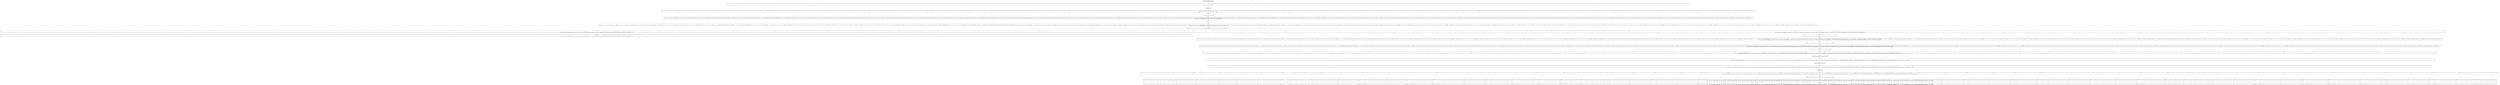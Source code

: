 digraph {
    graph [rankdir=TB
          ,bgcolor=transparent];
    node [shape=box
         ,fillcolor=white
         ,style=filled];
    0 [label=<O <BR/> neq(C Succ [v<SUB>208</SUB>], C Succ [v<SUB>208</SUB>])>];
    1 [label=<C <BR/> neq(v<SUB>212</SUB>, v<SUB>212</SUB>), neq(v<SUB>212</SUB>, v<SUB>212</SUB>), mkng(C Var [C Succ [C Succ [C Succ [v<SUB>212</SUB>]]]], v<SUB>86</SUB>, [C Sub [C Succ [C Succ [C Succ [v<SUB>212</SUB>]]] v<SUB>81</SUB>]], v<SUB>192</SUB>), mkng(C Var [C Succ [C Succ [C Succ [v<SUB>212</SUB>]]]], v<SUB>112</SUB>, C Sub [C Succ [C Succ [C Succ [v<SUB>212</SUB>]]] C Succ [C Succ [C Succ [v<SUB>212</SUB>]]]] : v<SUB>192</SUB>, v<SUB>114</SUB>), non_ground_member(C Term [Clause C Term [Parent v<SUB>81</SUB> : [v<SUB>86</SUB>]] : v<SUB>128</SUB>], C Term [Clause C Term [Father C Var [C Succ [C Succ [C Succ [v<SUB>212</SUB>]]]] : [C Var [C Succ [C Succ [C Succ [v<SUB>212</SUB>]]]]]] : C Term [Parent C Var [C Succ [C Succ [C Succ [v<SUB>212</SUB>]]]] : [C Var [C Succ [C Succ [C Succ [v<SUB>212</SUB>]]]]]] : [C Term [Male [C Var [C Succ [C Succ [C Succ [v<SUB>212</SUB>]]]]]]]] : C Term [Clause C Term [Mother C Var [C Succ [C Succ [C Succ [v<SUB>212</SUB>]]]] : [C Var [C Succ [C Succ [C Succ [v<SUB>212</SUB>]]]]]] : C Term [Parent C Var [C Succ [C Succ [C Succ [v<SUB>212</SUB>]]]] : [C Var [C Succ [C Succ [C Succ [v<SUB>212</SUB>]]]]]] : [C Term [Female [C Var [C Succ [C Succ [C Succ [v<SUB>212</SUB>]]]]]]]] : C Term [Clause [C Term [Parent C Term [A []] : [C Term [B []]]]]] : [C Term [Clause [C Term [Male [C Term [A []]]]]]]), solve(C Term [Clause C Term [Father C Var [C Succ [C Succ [C Succ [v<SUB>212</SUB>]]]] : [C Var [C Succ [C Succ [C Succ [v<SUB>212</SUB>]]]]]] : C Term [Parent C Var [C Succ [C Succ [C Succ [v<SUB>212</SUB>]]]] : [C Var [C Succ [C Succ [C Succ [v<SUB>212</SUB>]]]]]] : [C Term [Male [C Var [C Succ [C Succ [C Succ [v<SUB>212</SUB>]]]]]]]] : C Term [Clause C Term [Mother C Var [C Succ [C Succ [C Succ [v<SUB>212</SUB>]]]] : [C Var [C Succ [C Succ [C Succ [v<SUB>212</SUB>]]]]]] : C Term [Parent C Var [C Succ [C Succ [C Succ [v<SUB>212</SUB>]]]] : [C Var [C Succ [C Succ [C Succ [v<SUB>212</SUB>]]]]]] : [C Term [Female [C Var [C Succ [C Succ [C Succ [v<SUB>212</SUB>]]]]]]]] : C Term [Clause [C Term [Parent C Term [A []] : [C Term [B []]]]]] : [C Term [Clause [C Term [Male [C Term [A []]]]]]], v<SUB>128</SUB>), non_ground_member(C Term [Clause C Term [Male [v<SUB>112</SUB>]] : v<SUB>133</SUB>], C Term [Clause C Term [Father C Var [C Succ [C Succ [C Succ [v<SUB>212</SUB>]]]] : [C Var [C Succ [C Succ [C Succ [v<SUB>212</SUB>]]]]]] : C Term [Parent C Var [C Succ [C Succ [C Succ [v<SUB>212</SUB>]]]] : [C Var [C Succ [C Succ [C Succ [v<SUB>212</SUB>]]]]]] : [C Term [Male [C Var [C Succ [C Succ [C Succ [v<SUB>212</SUB>]]]]]]]] : C Term [Clause C Term [Mother C Var [C Succ [C Succ [C Succ [v<SUB>212</SUB>]]]] : [C Var [C Succ [C Succ [C Succ [v<SUB>212</SUB>]]]]]] : C Term [Parent C Var [C Succ [C Succ [C Succ [v<SUB>212</SUB>]]]] : [C Var [C Succ [C Succ [C Succ [v<SUB>212</SUB>]]]]]] : [C Term [Female [C Var [C Succ [C Succ [C Succ [v<SUB>212</SUB>]]]]]]]] : C Term [Clause [C Term [Parent C Term [A []] : [C Term [B []]]]]] : [C Term [Clause [C Term [Male [C Term [A []]]]]]]), solve(C Term [Clause C Term [Father C Var [C Succ [C Succ [C Succ [v<SUB>212</SUB>]]]] : [C Var [C Succ [C Succ [C Succ [v<SUB>212</SUB>]]]]]] : C Term [Parent C Var [C Succ [C Succ [C Succ [v<SUB>212</SUB>]]]] : [C Var [C Succ [C Succ [C Succ [v<SUB>212</SUB>]]]]]] : [C Term [Male [C Var [C Succ [C Succ [C Succ [v<SUB>212</SUB>]]]]]]]] : C Term [Clause C Term [Mother C Var [C Succ [C Succ [C Succ [v<SUB>212</SUB>]]]] : [C Var [C Succ [C Succ [C Succ [v<SUB>212</SUB>]]]]]] : C Term [Parent C Var [C Succ [C Succ [C Succ [v<SUB>212</SUB>]]]] : [C Var [C Succ [C Succ [C Succ [v<SUB>212</SUB>]]]]]] : [C Term [Female [C Var [C Succ [C Succ [C Succ [v<SUB>212</SUB>]]]]]]]] : C Term [Clause [C Term [Parent C Term [A []] : [C Term [B []]]]]] : [C Term [Clause [C Term [Male [C Term [A []]]]]]], v<SUB>133</SUB>) <BR/>  [ v<SUB>208</SUB> &rarr; v<SUB>211</SUB>, v<SUB>211</SUB> &rarr; v<SUB>212</SUB> ] >];
    2 [label=<O <BR/> neq(v<SUB>212</SUB>, v<SUB>212</SUB>)>];
    3 [label=<C <BR/> neq(v<SUB>216</SUB>, v<SUB>216</SUB>), neq(C Succ [v<SUB>216</SUB>], C Succ [v<SUB>216</SUB>]), mkng(C Var [C Succ [C Succ [C Succ [C Succ [v<SUB>216</SUB>]]]]], v<SUB>86</SUB>, [C Sub [C Succ [C Succ [C Succ [C Succ [v<SUB>216</SUB>]]]] v<SUB>81</SUB>]], v<SUB>192</SUB>), mkng(C Var [C Succ [C Succ [C Succ [C Succ [v<SUB>216</SUB>]]]]], v<SUB>112</SUB>, C Sub [C Succ [C Succ [C Succ [C Succ [v<SUB>216</SUB>]]]] C Succ [C Succ [C Succ [C Succ [v<SUB>216</SUB>]]]]] : v<SUB>192</SUB>, v<SUB>114</SUB>), non_ground_member(C Term [Clause C Term [Parent v<SUB>81</SUB> : [v<SUB>86</SUB>]] : v<SUB>128</SUB>], C Term [Clause C Term [Father C Var [C Succ [C Succ [C Succ [C Succ [v<SUB>216</SUB>]]]]] : [C Var [C Succ [C Succ [C Succ [C Succ [v<SUB>216</SUB>]]]]]]] : C Term [Parent C Var [C Succ [C Succ [C Succ [C Succ [v<SUB>216</SUB>]]]]] : [C Var [C Succ [C Succ [C Succ [C Succ [v<SUB>216</SUB>]]]]]]] : [C Term [Male [C Var [C Succ [C Succ [C Succ [C Succ [v<SUB>216</SUB>]]]]]]]]] : C Term [Clause C Term [Mother C Var [C Succ [C Succ [C Succ [C Succ [v<SUB>216</SUB>]]]]] : [C Var [C Succ [C Succ [C Succ [C Succ [v<SUB>216</SUB>]]]]]]] : C Term [Parent C Var [C Succ [C Succ [C Succ [C Succ [v<SUB>216</SUB>]]]]] : [C Var [C Succ [C Succ [C Succ [C Succ [v<SUB>216</SUB>]]]]]]] : [C Term [Female [C Var [C Succ [C Succ [C Succ [C Succ [v<SUB>216</SUB>]]]]]]]]] : C Term [Clause [C Term [Parent C Term [A []] : [C Term [B []]]]]] : [C Term [Clause [C Term [Male [C Term [A []]]]]]]), solve(C Term [Clause C Term [Father C Var [C Succ [C Succ [C Succ [C Succ [v<SUB>216</SUB>]]]]] : [C Var [C Succ [C Succ [C Succ [C Succ [v<SUB>216</SUB>]]]]]]] : C Term [Parent C Var [C Succ [C Succ [C Succ [C Succ [v<SUB>216</SUB>]]]]] : [C Var [C Succ [C Succ [C Succ [C Succ [v<SUB>216</SUB>]]]]]]] : [C Term [Male [C Var [C Succ [C Succ [C Succ [C Succ [v<SUB>216</SUB>]]]]]]]]] : C Term [Clause C Term [Mother C Var [C Succ [C Succ [C Succ [C Succ [v<SUB>216</SUB>]]]]] : [C Var [C Succ [C Succ [C Succ [C Succ [v<SUB>216</SUB>]]]]]]] : C Term [Parent C Var [C Succ [C Succ [C Succ [C Succ [v<SUB>216</SUB>]]]]] : [C Var [C Succ [C Succ [C Succ [C Succ [v<SUB>216</SUB>]]]]]]] : [C Term [Female [C Var [C Succ [C Succ [C Succ [C Succ [v<SUB>216</SUB>]]]]]]]]] : C Term [Clause [C Term [Parent C Term [A []] : [C Term [B []]]]]] : [C Term [Clause [C Term [Male [C Term [A []]]]]]], v<SUB>128</SUB>), non_ground_member(C Term [Clause C Term [Male [v<SUB>112</SUB>]] : v<SUB>133</SUB>], C Term [Clause C Term [Father C Var [C Succ [C Succ [C Succ [C Succ [v<SUB>216</SUB>]]]]] : [C Var [C Succ [C Succ [C Succ [C Succ [v<SUB>216</SUB>]]]]]]] : C Term [Parent C Var [C Succ [C Succ [C Succ [C Succ [v<SUB>216</SUB>]]]]] : [C Var [C Succ [C Succ [C Succ [C Succ [v<SUB>216</SUB>]]]]]]] : [C Term [Male [C Var [C Succ [C Succ [C Succ [C Succ [v<SUB>216</SUB>]]]]]]]]] : C Term [Clause C Term [Mother C Var [C Succ [C Succ [C Succ [C Succ [v<SUB>216</SUB>]]]]] : [C Var [C Succ [C Succ [C Succ [C Succ [v<SUB>216</SUB>]]]]]]] : C Term [Parent C Var [C Succ [C Succ [C Succ [C Succ [v<SUB>216</SUB>]]]]] : [C Var [C Succ [C Succ [C Succ [C Succ [v<SUB>216</SUB>]]]]]]] : [C Term [Female [C Var [C Succ [C Succ [C Succ [C Succ [v<SUB>216</SUB>]]]]]]]]] : C Term [Clause [C Term [Parent C Term [A []] : [C Term [B []]]]]] : [C Term [Clause [C Term [Male [C Term [A []]]]]]]), solve(C Term [Clause C Term [Father C Var [C Succ [C Succ [C Succ [C Succ [v<SUB>216</SUB>]]]]] : [C Var [C Succ [C Succ [C Succ [C Succ [v<SUB>216</SUB>]]]]]]] : C Term [Parent C Var [C Succ [C Succ [C Succ [C Succ [v<SUB>216</SUB>]]]]] : [C Var [C Succ [C Succ [C Succ [C Succ [v<SUB>216</SUB>]]]]]]] : [C Term [Male [C Var [C Succ [C Succ [C Succ [C Succ [v<SUB>216</SUB>]]]]]]]]] : C Term [Clause C Term [Mother C Var [C Succ [C Succ [C Succ [C Succ [v<SUB>216</SUB>]]]]] : [C Var [C Succ [C Succ [C Succ [C Succ [v<SUB>216</SUB>]]]]]]] : C Term [Parent C Var [C Succ [C Succ [C Succ [C Succ [v<SUB>216</SUB>]]]]] : [C Var [C Succ [C Succ [C Succ [C Succ [v<SUB>216</SUB>]]]]]]] : [C Term [Female [C Var [C Succ [C Succ [C Succ [C Succ [v<SUB>216</SUB>]]]]]]]]] : C Term [Clause [C Term [Parent C Term [A []] : [C Term [B []]]]]] : [C Term [Clause [C Term [Male [C Term [A []]]]]]], v<SUB>133</SUB>) <BR/>  [ v<SUB>208</SUB> &rarr; v<SUB>211</SUB>, v<SUB>211</SUB> &rarr; v<SUB>212</SUB>, v<SUB>212</SUB> &rarr; C Succ [v<SUB>215</SUB>], v<SUB>215</SUB> &rarr; v<SUB>216</SUB> ] >];
    4 [label=<O <BR/> neq(C Succ [v<SUB>216</SUB>], C Succ [v<SUB>216</SUB>])>];
    5 [label=<C <BR/> neq(v<SUB>220</SUB>, v<SUB>220</SUB>), neq(v<SUB>220</SUB>, v<SUB>220</SUB>), mkng(C Var [C Succ [C Succ [C Succ [C Succ [v<SUB>220</SUB>]]]]], v<SUB>86</SUB>, [C Sub [C Succ [C Succ [C Succ [C Succ [v<SUB>220</SUB>]]]] v<SUB>81</SUB>]], v<SUB>192</SUB>), mkng(C Var [C Succ [C Succ [C Succ [C Succ [v<SUB>220</SUB>]]]]], v<SUB>112</SUB>, C Sub [C Succ [C Succ [C Succ [C Succ [v<SUB>220</SUB>]]]] C Succ [C Succ [C Succ [C Succ [v<SUB>220</SUB>]]]]] : v<SUB>192</SUB>, v<SUB>114</SUB>), non_ground_member(C Term [Clause C Term [Parent v<SUB>81</SUB> : [v<SUB>86</SUB>]] : v<SUB>128</SUB>], C Term [Clause C Term [Father C Var [C Succ [C Succ [C Succ [C Succ [v<SUB>220</SUB>]]]]] : [C Var [C Succ [C Succ [C Succ [C Succ [v<SUB>220</SUB>]]]]]]] : C Term [Parent C Var [C Succ [C Succ [C Succ [C Succ [v<SUB>220</SUB>]]]]] : [C Var [C Succ [C Succ [C Succ [C Succ [v<SUB>220</SUB>]]]]]]] : [C Term [Male [C Var [C Succ [C Succ [C Succ [C Succ [v<SUB>220</SUB>]]]]]]]]] : C Term [Clause C Term [Mother C Var [C Succ [C Succ [C Succ [C Succ [v<SUB>220</SUB>]]]]] : [C Var [C Succ [C Succ [C Succ [C Succ [v<SUB>220</SUB>]]]]]]] : C Term [Parent C Var [C Succ [C Succ [C Succ [C Succ [v<SUB>220</SUB>]]]]] : [C Var [C Succ [C Succ [C Succ [C Succ [v<SUB>220</SUB>]]]]]]] : [C Term [Female [C Var [C Succ [C Succ [C Succ [C Succ [v<SUB>220</SUB>]]]]]]]]] : C Term [Clause [C Term [Parent C Term [A []] : [C Term [B []]]]]] : [C Term [Clause [C Term [Male [C Term [A []]]]]]]), solve(C Term [Clause C Term [Father C Var [C Succ [C Succ [C Succ [C Succ [v<SUB>220</SUB>]]]]] : [C Var [C Succ [C Succ [C Succ [C Succ [v<SUB>220</SUB>]]]]]]] : C Term [Parent C Var [C Succ [C Succ [C Succ [C Succ [v<SUB>220</SUB>]]]]] : [C Var [C Succ [C Succ [C Succ [C Succ [v<SUB>220</SUB>]]]]]]] : [C Term [Male [C Var [C Succ [C Succ [C Succ [C Succ [v<SUB>220</SUB>]]]]]]]]] : C Term [Clause C Term [Mother C Var [C Succ [C Succ [C Succ [C Succ [v<SUB>220</SUB>]]]]] : [C Var [C Succ [C Succ [C Succ [C Succ [v<SUB>220</SUB>]]]]]]] : C Term [Parent C Var [C Succ [C Succ [C Succ [C Succ [v<SUB>220</SUB>]]]]] : [C Var [C Succ [C Succ [C Succ [C Succ [v<SUB>220</SUB>]]]]]]] : [C Term [Female [C Var [C Succ [C Succ [C Succ [C Succ [v<SUB>220</SUB>]]]]]]]]] : C Term [Clause [C Term [Parent C Term [A []] : [C Term [B []]]]]] : [C Term [Clause [C Term [Male [C Term [A []]]]]]], v<SUB>128</SUB>), non_ground_member(C Term [Clause C Term [Male [v<SUB>112</SUB>]] : v<SUB>133</SUB>], C Term [Clause C Term [Father C Var [C Succ [C Succ [C Succ [C Succ [v<SUB>220</SUB>]]]]] : [C Var [C Succ [C Succ [C Succ [C Succ [v<SUB>220</SUB>]]]]]]] : C Term [Parent C Var [C Succ [C Succ [C Succ [C Succ [v<SUB>220</SUB>]]]]] : [C Var [C Succ [C Succ [C Succ [C Succ [v<SUB>220</SUB>]]]]]]] : [C Term [Male [C Var [C Succ [C Succ [C Succ [C Succ [v<SUB>220</SUB>]]]]]]]]] : C Term [Clause C Term [Mother C Var [C Succ [C Succ [C Succ [C Succ [v<SUB>220</SUB>]]]]] : [C Var [C Succ [C Succ [C Succ [C Succ [v<SUB>220</SUB>]]]]]]] : C Term [Parent C Var [C Succ [C Succ [C Succ [C Succ [v<SUB>220</SUB>]]]]] : [C Var [C Succ [C Succ [C Succ [C Succ [v<SUB>220</SUB>]]]]]]] : [C Term [Female [C Var [C Succ [C Succ [C Succ [C Succ [v<SUB>220</SUB>]]]]]]]]] : C Term [Clause [C Term [Parent C Term [A []] : [C Term [B []]]]]] : [C Term [Clause [C Term [Male [C Term [A []]]]]]]), solve(C Term [Clause C Term [Father C Var [C Succ [C Succ [C Succ [C Succ [v<SUB>220</SUB>]]]]] : [C Var [C Succ [C Succ [C Succ [C Succ [v<SUB>220</SUB>]]]]]]] : C Term [Parent C Var [C Succ [C Succ [C Succ [C Succ [v<SUB>220</SUB>]]]]] : [C Var [C Succ [C Succ [C Succ [C Succ [v<SUB>220</SUB>]]]]]]] : [C Term [Male [C Var [C Succ [C Succ [C Succ [C Succ [v<SUB>220</SUB>]]]]]]]]] : C Term [Clause C Term [Mother C Var [C Succ [C Succ [C Succ [C Succ [v<SUB>220</SUB>]]]]] : [C Var [C Succ [C Succ [C Succ [C Succ [v<SUB>220</SUB>]]]]]]] : C Term [Parent C Var [C Succ [C Succ [C Succ [C Succ [v<SUB>220</SUB>]]]]] : [C Var [C Succ [C Succ [C Succ [C Succ [v<SUB>220</SUB>]]]]]]] : [C Term [Female [C Var [C Succ [C Succ [C Succ [C Succ [v<SUB>220</SUB>]]]]]]]]] : C Term [Clause [C Term [Parent C Term [A []] : [C Term [B []]]]]] : [C Term [Clause [C Term [Male [C Term [A []]]]]]], v<SUB>133</SUB>) <BR/>  [ v<SUB>208</SUB> &rarr; v<SUB>211</SUB>, v<SUB>211</SUB> &rarr; v<SUB>212</SUB>, v<SUB>212</SUB> &rarr; C Succ [v<SUB>215</SUB>], v<SUB>215</SUB> &rarr; v<SUB>216</SUB>, v<SUB>216</SUB> &rarr; v<SUB>219</SUB>, v<SUB>219</SUB> &rarr; v<SUB>220</SUB> ] >];
    6 [label=<O <BR/> neq(v<SUB>220</SUB>, v<SUB>220</SUB>)>];
    7 [label=<C <BR/> neq(C Succ [v<SUB>224</SUB>], C Succ [v<SUB>224</SUB>]), neq(v<SUB>224</SUB>, v<SUB>224</SUB>), mkng(C Var [C Succ [C Succ [C Succ [C Succ [C Succ [v<SUB>224</SUB>]]]]]], v<SUB>86</SUB>, [C Sub [C Succ [C Succ [C Succ [C Succ [C Succ [v<SUB>224</SUB>]]]]] v<SUB>81</SUB>]], v<SUB>192</SUB>), mkng(C Var [C Succ [C Succ [C Succ [C Succ [C Succ [v<SUB>224</SUB>]]]]]], v<SUB>112</SUB>, C Sub [C Succ [C Succ [C Succ [C Succ [C Succ [v<SUB>224</SUB>]]]]] C Succ [C Succ [C Succ [C Succ [C Succ [v<SUB>224</SUB>]]]]]] : v<SUB>192</SUB>, v<SUB>114</SUB>), non_ground_member(C Term [Clause C Term [Parent v<SUB>81</SUB> : [v<SUB>86</SUB>]] : v<SUB>128</SUB>], C Term [Clause C Term [Father C Var [C Succ [C Succ [C Succ [C Succ [C Succ [v<SUB>224</SUB>]]]]]] : [C Var [C Succ [C Succ [C Succ [C Succ [C Succ [v<SUB>224</SUB>]]]]]]]] : C Term [Parent C Var [C Succ [C Succ [C Succ [C Succ [C Succ [v<SUB>224</SUB>]]]]]] : [C Var [C Succ [C Succ [C Succ [C Succ [C Succ [v<SUB>224</SUB>]]]]]]]] : [C Term [Male [C Var [C Succ [C Succ [C Succ [C Succ [C Succ [v<SUB>224</SUB>]]]]]]]]]] : C Term [Clause C Term [Mother C Var [C Succ [C Succ [C Succ [C Succ [C Succ [v<SUB>224</SUB>]]]]]] : [C Var [C Succ [C Succ [C Succ [C Succ [C Succ [v<SUB>224</SUB>]]]]]]]] : C Term [Parent C Var [C Succ [C Succ [C Succ [C Succ [C Succ [v<SUB>224</SUB>]]]]]] : [C Var [C Succ [C Succ [C Succ [C Succ [C Succ [v<SUB>224</SUB>]]]]]]]] : [C Term [Female [C Var [C Succ [C Succ [C Succ [C Succ [C Succ [v<SUB>224</SUB>]]]]]]]]]] : C Term [Clause [C Term [Parent C Term [A []] : [C Term [B []]]]]] : [C Term [Clause [C Term [Male [C Term [A []]]]]]]), solve(C Term [Clause C Term [Father C Var [C Succ [C Succ [C Succ [C Succ [C Succ [v<SUB>224</SUB>]]]]]] : [C Var [C Succ [C Succ [C Succ [C Succ [C Succ [v<SUB>224</SUB>]]]]]]]] : C Term [Parent C Var [C Succ [C Succ [C Succ [C Succ [C Succ [v<SUB>224</SUB>]]]]]] : [C Var [C Succ [C Succ [C Succ [C Succ [C Succ [v<SUB>224</SUB>]]]]]]]] : [C Term [Male [C Var [C Succ [C Succ [C Succ [C Succ [C Succ [v<SUB>224</SUB>]]]]]]]]]] : C Term [Clause C Term [Mother C Var [C Succ [C Succ [C Succ [C Succ [C Succ [v<SUB>224</SUB>]]]]]] : [C Var [C Succ [C Succ [C Succ [C Succ [C Succ [v<SUB>224</SUB>]]]]]]]] : C Term [Parent C Var [C Succ [C Succ [C Succ [C Succ [C Succ [v<SUB>224</SUB>]]]]]] : [C Var [C Succ [C Succ [C Succ [C Succ [C Succ [v<SUB>224</SUB>]]]]]]]] : [C Term [Female [C Var [C Succ [C Succ [C Succ [C Succ [C Succ [v<SUB>224</SUB>]]]]]]]]]] : C Term [Clause [C Term [Parent C Term [A []] : [C Term [B []]]]]] : [C Term [Clause [C Term [Male [C Term [A []]]]]]], v<SUB>128</SUB>), non_ground_member(C Term [Clause C Term [Male [v<SUB>112</SUB>]] : v<SUB>133</SUB>], C Term [Clause C Term [Father C Var [C Succ [C Succ [C Succ [C Succ [C Succ [v<SUB>224</SUB>]]]]]] : [C Var [C Succ [C Succ [C Succ [C Succ [C Succ [v<SUB>224</SUB>]]]]]]]] : C Term [Parent C Var [C Succ [C Succ [C Succ [C Succ [C Succ [v<SUB>224</SUB>]]]]]] : [C Var [C Succ [C Succ [C Succ [C Succ [C Succ [v<SUB>224</SUB>]]]]]]]] : [C Term [Male [C Var [C Succ [C Succ [C Succ [C Succ [C Succ [v<SUB>224</SUB>]]]]]]]]]] : C Term [Clause C Term [Mother C Var [C Succ [C Succ [C Succ [C Succ [C Succ [v<SUB>224</SUB>]]]]]] : [C Var [C Succ [C Succ [C Succ [C Succ [C Succ [v<SUB>224</SUB>]]]]]]]] : C Term [Parent C Var [C Succ [C Succ [C Succ [C Succ [C Succ [v<SUB>224</SUB>]]]]]] : [C Var [C Succ [C Succ [C Succ [C Succ [C Succ [v<SUB>224</SUB>]]]]]]]] : [C Term [Female [C Var [C Succ [C Succ [C Succ [C Succ [C Succ [v<SUB>224</SUB>]]]]]]]]]] : C Term [Clause [C Term [Parent C Term [A []] : [C Term [B []]]]]] : [C Term [Clause [C Term [Male [C Term [A []]]]]]]), solve(C Term [Clause C Term [Father C Var [C Succ [C Succ [C Succ [C Succ [C Succ [v<SUB>224</SUB>]]]]]] : [C Var [C Succ [C Succ [C Succ [C Succ [C Succ [v<SUB>224</SUB>]]]]]]]] : C Term [Parent C Var [C Succ [C Succ [C Succ [C Succ [C Succ [v<SUB>224</SUB>]]]]]] : [C Var [C Succ [C Succ [C Succ [C Succ [C Succ [v<SUB>224</SUB>]]]]]]]] : [C Term [Male [C Var [C Succ [C Succ [C Succ [C Succ [C Succ [v<SUB>224</SUB>]]]]]]]]]] : C Term [Clause C Term [Mother C Var [C Succ [C Succ [C Succ [C Succ [C Succ [v<SUB>224</SUB>]]]]]] : [C Var [C Succ [C Succ [C Succ [C Succ [C Succ [v<SUB>224</SUB>]]]]]]]] : C Term [Parent C Var [C Succ [C Succ [C Succ [C Succ [C Succ [v<SUB>224</SUB>]]]]]] : [C Var [C Succ [C Succ [C Succ [C Succ [C Succ [v<SUB>224</SUB>]]]]]]]] : [C Term [Female [C Var [C Succ [C Succ [C Succ [C Succ [C Succ [v<SUB>224</SUB>]]]]]]]]]] : C Term [Clause [C Term [Parent C Term [A []] : [C Term [B []]]]]] : [C Term [Clause [C Term [Male [C Term [A []]]]]]], v<SUB>133</SUB>) <BR/>  [ v<SUB>208</SUB> &rarr; v<SUB>211</SUB>, v<SUB>211</SUB> &rarr; v<SUB>212</SUB>, v<SUB>212</SUB> &rarr; C Succ [v<SUB>215</SUB>], v<SUB>215</SUB> &rarr; v<SUB>216</SUB>, v<SUB>216</SUB> &rarr; v<SUB>219</SUB>, v<SUB>219</SUB> &rarr; v<SUB>220</SUB>, v<SUB>220</SUB> &rarr; C Succ [v<SUB>223</SUB>], v<SUB>223</SUB> &rarr; v<SUB>224</SUB> ] >];
    8 [label=<O <BR/> mkng(C Var [C Succ [C Succ [C Succ [C Succ [C Succ [v<SUB>224</SUB>]]]]]], v<SUB>86</SUB>, [C Sub [C Succ [C Succ [C Succ [C Succ [C Succ [v<SUB>224</SUB>]]]]] v<SUB>81</SUB>]], v<SUB>192</SUB>)>];
    9 [label=<C <BR/> neq(C Succ [v<SUB>224</SUB>], C Succ [v<SUB>224</SUB>]), neq(v<SUB>224</SUB>, v<SUB>224</SUB>), mkng(C Var [C Succ [C Succ [C Succ [C Succ [C Succ [v<SUB>224</SUB>]]]]]], v<SUB>112</SUB>, C Sub [C Succ [C Succ [C Succ [C Succ [C Succ [v<SUB>224</SUB>]]]]] C Succ [C Succ [C Succ [C Succ [C Succ [v<SUB>224</SUB>]]]]]] : [C Sub [C Succ [C Succ [C Succ [C Succ [C Succ [v<SUB>224</SUB>]]]]] v<SUB>86</SUB>]], v<SUB>114</SUB>), non_ground_member(C Term [Clause C Term [Parent v<SUB>86</SUB> : [v<SUB>86</SUB>]] : v<SUB>128</SUB>], C Term [Clause C Term [Father C Var [C Succ [C Succ [C Succ [C Succ [C Succ [v<SUB>224</SUB>]]]]]] : [C Var [C Succ [C Succ [C Succ [C Succ [C Succ [v<SUB>224</SUB>]]]]]]]] : C Term [Parent C Var [C Succ [C Succ [C Succ [C Succ [C Succ [v<SUB>224</SUB>]]]]]] : [C Var [C Succ [C Succ [C Succ [C Succ [C Succ [v<SUB>224</SUB>]]]]]]]] : [C Term [Male [C Var [C Succ [C Succ [C Succ [C Succ [C Succ [v<SUB>224</SUB>]]]]]]]]]] : C Term [Clause C Term [Mother C Var [C Succ [C Succ [C Succ [C Succ [C Succ [v<SUB>224</SUB>]]]]]] : [C Var [C Succ [C Succ [C Succ [C Succ [C Succ [v<SUB>224</SUB>]]]]]]]] : C Term [Parent C Var [C Succ [C Succ [C Succ [C Succ [C Succ [v<SUB>224</SUB>]]]]]] : [C Var [C Succ [C Succ [C Succ [C Succ [C Succ [v<SUB>224</SUB>]]]]]]]] : [C Term [Female [C Var [C Succ [C Succ [C Succ [C Succ [C Succ [v<SUB>224</SUB>]]]]]]]]]] : C Term [Clause [C Term [Parent C Term [A []] : [C Term [B []]]]]] : [C Term [Clause [C Term [Male [C Term [A []]]]]]]), solve(C Term [Clause C Term [Father C Var [C Succ [C Succ [C Succ [C Succ [C Succ [v<SUB>224</SUB>]]]]]] : [C Var [C Succ [C Succ [C Succ [C Succ [C Succ [v<SUB>224</SUB>]]]]]]]] : C Term [Parent C Var [C Succ [C Succ [C Succ [C Succ [C Succ [v<SUB>224</SUB>]]]]]] : [C Var [C Succ [C Succ [C Succ [C Succ [C Succ [v<SUB>224</SUB>]]]]]]]] : [C Term [Male [C Var [C Succ [C Succ [C Succ [C Succ [C Succ [v<SUB>224</SUB>]]]]]]]]]] : C Term [Clause C Term [Mother C Var [C Succ [C Succ [C Succ [C Succ [C Succ [v<SUB>224</SUB>]]]]]] : [C Var [C Succ [C Succ [C Succ [C Succ [C Succ [v<SUB>224</SUB>]]]]]]]] : C Term [Parent C Var [C Succ [C Succ [C Succ [C Succ [C Succ [v<SUB>224</SUB>]]]]]] : [C Var [C Succ [C Succ [C Succ [C Succ [C Succ [v<SUB>224</SUB>]]]]]]]] : [C Term [Female [C Var [C Succ [C Succ [C Succ [C Succ [C Succ [v<SUB>224</SUB>]]]]]]]]]] : C Term [Clause [C Term [Parent C Term [A []] : [C Term [B []]]]]] : [C Term [Clause [C Term [Male [C Term [A []]]]]]], v<SUB>128</SUB>), non_ground_member(C Term [Clause C Term [Male [v<SUB>112</SUB>]] : v<SUB>133</SUB>], C Term [Clause C Term [Father C Var [C Succ [C Succ [C Succ [C Succ [C Succ [v<SUB>224</SUB>]]]]]] : [C Var [C Succ [C Succ [C Succ [C Succ [C Succ [v<SUB>224</SUB>]]]]]]]] : C Term [Parent C Var [C Succ [C Succ [C Succ [C Succ [C Succ [v<SUB>224</SUB>]]]]]] : [C Var [C Succ [C Succ [C Succ [C Succ [C Succ [v<SUB>224</SUB>]]]]]]]] : [C Term [Male [C Var [C Succ [C Succ [C Succ [C Succ [C Succ [v<SUB>224</SUB>]]]]]]]]]] : C Term [Clause C Term [Mother C Var [C Succ [C Succ [C Succ [C Succ [C Succ [v<SUB>224</SUB>]]]]]] : [C Var [C Succ [C Succ [C Succ [C Succ [C Succ [v<SUB>224</SUB>]]]]]]]] : C Term [Parent C Var [C Succ [C Succ [C Succ [C Succ [C Succ [v<SUB>224</SUB>]]]]]] : [C Var [C Succ [C Succ [C Succ [C Succ [C Succ [v<SUB>224</SUB>]]]]]]]] : [C Term [Female [C Var [C Succ [C Succ [C Succ [C Succ [C Succ [v<SUB>224</SUB>]]]]]]]]]] : C Term [Clause [C Term [Parent C Term [A []] : [C Term [B []]]]]] : [C Term [Clause [C Term [Male [C Term [A []]]]]]]), solve(C Term [Clause C Term [Father C Var [C Succ [C Succ [C Succ [C Succ [C Succ [v<SUB>224</SUB>]]]]]] : [C Var [C Succ [C Succ [C Succ [C Succ [C Succ [v<SUB>224</SUB>]]]]]]]] : C Term [Parent C Var [C Succ [C Succ [C Succ [C Succ [C Succ [v<SUB>224</SUB>]]]]]] : [C Var [C Succ [C Succ [C Succ [C Succ [C Succ [v<SUB>224</SUB>]]]]]]]] : [C Term [Male [C Var [C Succ [C Succ [C Succ [C Succ [C Succ [v<SUB>224</SUB>]]]]]]]]]] : C Term [Clause C Term [Mother C Var [C Succ [C Succ [C Succ [C Succ [C Succ [v<SUB>224</SUB>]]]]]] : [C Var [C Succ [C Succ [C Succ [C Succ [C Succ [v<SUB>224</SUB>]]]]]]]] : C Term [Parent C Var [C Succ [C Succ [C Succ [C Succ [C Succ [v<SUB>224</SUB>]]]]]] : [C Var [C Succ [C Succ [C Succ [C Succ [C Succ [v<SUB>224</SUB>]]]]]]]] : [C Term [Female [C Var [C Succ [C Succ [C Succ [C Succ [C Succ [v<SUB>224</SUB>]]]]]]]]]] : C Term [Clause [C Term [Parent C Term [A []] : [C Term [B []]]]]] : [C Term [Clause [C Term [Male [C Term [A []]]]]]], v<SUB>133</SUB>) <BR/>  [ v<SUB>81</SUB> &rarr; v<SUB>86</SUB>, v<SUB>192</SUB> &rarr; C Sub [v<SUB>226</SUB> v<SUB>86</SUB>] : v<SUB>227</SUB>, v<SUB>208</SUB> &rarr; v<SUB>211</SUB>, v<SUB>211</SUB> &rarr; v<SUB>212</SUB>, v<SUB>212</SUB> &rarr; C Succ [v<SUB>215</SUB>], v<SUB>215</SUB> &rarr; v<SUB>216</SUB>, v<SUB>216</SUB> &rarr; v<SUB>219</SUB>, v<SUB>219</SUB> &rarr; v<SUB>220</SUB>, v<SUB>220</SUB> &rarr; C Succ [v<SUB>223</SUB>], v<SUB>223</SUB> &rarr; v<SUB>224</SUB>, v<SUB>226</SUB> &rarr; C Succ [C Succ [C Succ [C Succ [C Succ [v<SUB>224</SUB>]]]]], v<SUB>227</SUB> &rarr; [] ] >];
    10 [label=<C <BR/> neq(C Succ [v<SUB>224</SUB>], C Succ [v<SUB>224</SUB>]), neq(v<SUB>224</SUB>, v<SUB>224</SUB>), neq(C Succ [C Succ [C Succ [C Succ [C Succ [v<SUB>224</SUB>]]]]], C Succ [C Succ [C Succ [C Succ [C Succ [v<SUB>224</SUB>]]]]]), mkng(C Var [C Succ [C Succ [C Succ [C Succ [C Succ [v<SUB>224</SUB>]]]]]], v<SUB>86</SUB>, [], v<SUB>231</SUB>), mkng(C Var [C Succ [C Succ [C Succ [C Succ [C Succ [v<SUB>224</SUB>]]]]]], v<SUB>112</SUB>, C Sub [C Succ [C Succ [C Succ [C Succ [C Succ [v<SUB>224</SUB>]]]]] C Succ [C Succ [C Succ [C Succ [C Succ [v<SUB>224</SUB>]]]]]] : C Sub [C Succ [C Succ [C Succ [C Succ [C Succ [v<SUB>224</SUB>]]]]] v<SUB>232</SUB>] : v<SUB>231</SUB>, v<SUB>114</SUB>), non_ground_member(C Term [Clause C Term [Parent v<SUB>232</SUB> : [v<SUB>86</SUB>]] : v<SUB>128</SUB>], C Term [Clause C Term [Father C Var [C Succ [C Succ [C Succ [C Succ [C Succ [v<SUB>224</SUB>]]]]]] : [C Var [C Succ [C Succ [C Succ [C Succ [C Succ [v<SUB>224</SUB>]]]]]]]] : C Term [Parent C Var [C Succ [C Succ [C Succ [C Succ [C Succ [v<SUB>224</SUB>]]]]]] : [C Var [C Succ [C Succ [C Succ [C Succ [C Succ [v<SUB>224</SUB>]]]]]]]] : [C Term [Male [C Var [C Succ [C Succ [C Succ [C Succ [C Succ [v<SUB>224</SUB>]]]]]]]]]] : C Term [Clause C Term [Mother C Var [C Succ [C Succ [C Succ [C Succ [C Succ [v<SUB>224</SUB>]]]]]] : [C Var [C Succ [C Succ [C Succ [C Succ [C Succ [v<SUB>224</SUB>]]]]]]]] : C Term [Parent C Var [C Succ [C Succ [C Succ [C Succ [C Succ [v<SUB>224</SUB>]]]]]] : [C Var [C Succ [C Succ [C Succ [C Succ [C Succ [v<SUB>224</SUB>]]]]]]]] : [C Term [Female [C Var [C Succ [C Succ [C Succ [C Succ [C Succ [v<SUB>224</SUB>]]]]]]]]]] : C Term [Clause [C Term [Parent C Term [A []] : [C Term [B []]]]]] : [C Term [Clause [C Term [Male [C Term [A []]]]]]]), solve(C Term [Clause C Term [Father C Var [C Succ [C Succ [C Succ [C Succ [C Succ [v<SUB>224</SUB>]]]]]] : [C Var [C Succ [C Succ [C Succ [C Succ [C Succ [v<SUB>224</SUB>]]]]]]]] : C Term [Parent C Var [C Succ [C Succ [C Succ [C Succ [C Succ [v<SUB>224</SUB>]]]]]] : [C Var [C Succ [C Succ [C Succ [C Succ [C Succ [v<SUB>224</SUB>]]]]]]]] : [C Term [Male [C Var [C Succ [C Succ [C Succ [C Succ [C Succ [v<SUB>224</SUB>]]]]]]]]]] : C Term [Clause C Term [Mother C Var [C Succ [C Succ [C Succ [C Succ [C Succ [v<SUB>224</SUB>]]]]]] : [C Var [C Succ [C Succ [C Succ [C Succ [C Succ [v<SUB>224</SUB>]]]]]]]] : C Term [Parent C Var [C Succ [C Succ [C Succ [C Succ [C Succ [v<SUB>224</SUB>]]]]]] : [C Var [C Succ [C Succ [C Succ [C Succ [C Succ [v<SUB>224</SUB>]]]]]]]] : [C Term [Female [C Var [C Succ [C Succ [C Succ [C Succ [C Succ [v<SUB>224</SUB>]]]]]]]]]] : C Term [Clause [C Term [Parent C Term [A []] : [C Term [B []]]]]] : [C Term [Clause [C Term [Male [C Term [A []]]]]]], v<SUB>128</SUB>), non_ground_member(C Term [Clause C Term [Male [v<SUB>112</SUB>]] : v<SUB>133</SUB>], C Term [Clause C Term [Father C Var [C Succ [C Succ [C Succ [C Succ [C Succ [v<SUB>224</SUB>]]]]]] : [C Var [C Succ [C Succ [C Succ [C Succ [C Succ [v<SUB>224</SUB>]]]]]]]] : C Term [Parent C Var [C Succ [C Succ [C Succ [C Succ [C Succ [v<SUB>224</SUB>]]]]]] : [C Var [C Succ [C Succ [C Succ [C Succ [C Succ [v<SUB>224</SUB>]]]]]]]] : [C Term [Male [C Var [C Succ [C Succ [C Succ [C Succ [C Succ [v<SUB>224</SUB>]]]]]]]]]] : C Term [Clause C Term [Mother C Var [C Succ [C Succ [C Succ [C Succ [C Succ [v<SUB>224</SUB>]]]]]] : [C Var [C Succ [C Succ [C Succ [C Succ [C Succ [v<SUB>224</SUB>]]]]]]]] : C Term [Parent C Var [C Succ [C Succ [C Succ [C Succ [C Succ [v<SUB>224</SUB>]]]]]] : [C Var [C Succ [C Succ [C Succ [C Succ [C Succ [v<SUB>224</SUB>]]]]]]]] : [C Term [Female [C Var [C Succ [C Succ [C Succ [C Succ [C Succ [v<SUB>224</SUB>]]]]]]]]]] : C Term [Clause [C Term [Parent C Term [A []] : [C Term [B []]]]]] : [C Term [Clause [C Term [Male [C Term [A []]]]]]]), solve(C Term [Clause C Term [Father C Var [C Succ [C Succ [C Succ [C Succ [C Succ [v<SUB>224</SUB>]]]]]] : [C Var [C Succ [C Succ [C Succ [C Succ [C Succ [v<SUB>224</SUB>]]]]]]]] : C Term [Parent C Var [C Succ [C Succ [C Succ [C Succ [C Succ [v<SUB>224</SUB>]]]]]] : [C Var [C Succ [C Succ [C Succ [C Succ [C Succ [v<SUB>224</SUB>]]]]]]]] : [C Term [Male [C Var [C Succ [C Succ [C Succ [C Succ [C Succ [v<SUB>224</SUB>]]]]]]]]]] : C Term [Clause C Term [Mother C Var [C Succ [C Succ [C Succ [C Succ [C Succ [v<SUB>224</SUB>]]]]]] : [C Var [C Succ [C Succ [C Succ [C Succ [C Succ [v<SUB>224</SUB>]]]]]]]] : C Term [Parent C Var [C Succ [C Succ [C Succ [C Succ [C Succ [v<SUB>224</SUB>]]]]]] : [C Var [C Succ [C Succ [C Succ [C Succ [C Succ [v<SUB>224</SUB>]]]]]]]] : [C Term [Female [C Var [C Succ [C Succ [C Succ [C Succ [C Succ [v<SUB>224</SUB>]]]]]]]]]] : C Term [Clause [C Term [Parent C Term [A []] : [C Term [B []]]]]] : [C Term [Clause [C Term [Male [C Term [A []]]]]]], v<SUB>133</SUB>) <BR/>  [ v<SUB>81</SUB> &rarr; v<SUB>232</SUB>, v<SUB>192</SUB> &rarr; C Sub [v<SUB>229</SUB> v<SUB>232</SUB>] : v<SUB>231</SUB>, v<SUB>208</SUB> &rarr; v<SUB>211</SUB>, v<SUB>211</SUB> &rarr; v<SUB>212</SUB>, v<SUB>212</SUB> &rarr; C Succ [v<SUB>215</SUB>], v<SUB>215</SUB> &rarr; v<SUB>216</SUB>, v<SUB>216</SUB> &rarr; v<SUB>219</SUB>, v<SUB>219</SUB> &rarr; v<SUB>220</SUB>, v<SUB>220</SUB> &rarr; C Succ [v<SUB>223</SUB>], v<SUB>223</SUB> &rarr; v<SUB>224</SUB>, v<SUB>228</SUB> &rarr; C Succ [C Succ [C Succ [C Succ [C Succ [v<SUB>224</SUB>]]]]], v<SUB>229</SUB> &rarr; C Succ [C Succ [C Succ [C Succ [C Succ [v<SUB>224</SUB>]]]]], v<SUB>230</SUB> &rarr; [] ] >];
    11 [label=<Leaf <BR/> neq(C Succ [v<SUB>224</SUB>], C Succ [v<SUB>224</SUB>]), neq(v<SUB>224</SUB>, v<SUB>224</SUB>), mkng(C Var [C Succ [C Succ [C Succ [C Succ [C Succ [v<SUB>224</SUB>]]]]]], v<SUB>112</SUB>, C Sub [C Succ [C Succ [C Succ [C Succ [C Succ [v<SUB>224</SUB>]]]]] C Succ [C Succ [C Succ [C Succ [C Succ [v<SUB>224</SUB>]]]]]] : [C Sub [C Succ [C Succ [C Succ [C Succ [C Succ [v<SUB>224</SUB>]]]]] v<SUB>86</SUB>]], v<SUB>114</SUB>), non_ground_member(C Term [Clause C Term [Parent v<SUB>86</SUB> : [v<SUB>86</SUB>]] : v<SUB>128</SUB>], C Term [Clause C Term [Father C Var [C Succ [C Succ [C Succ [C Succ [C Succ [v<SUB>224</SUB>]]]]]] : [C Var [C Succ [C Succ [C Succ [C Succ [C Succ [v<SUB>224</SUB>]]]]]]]] : C Term [Parent C Var [C Succ [C Succ [C Succ [C Succ [C Succ [v<SUB>224</SUB>]]]]]] : [C Var [C Succ [C Succ [C Succ [C Succ [C Succ [v<SUB>224</SUB>]]]]]]]] : [C Term [Male [C Var [C Succ [C Succ [C Succ [C Succ [C Succ [v<SUB>224</SUB>]]]]]]]]]] : C Term [Clause C Term [Mother C Var [C Succ [C Succ [C Succ [C Succ [C Succ [v<SUB>224</SUB>]]]]]] : [C Var [C Succ [C Succ [C Succ [C Succ [C Succ [v<SUB>224</SUB>]]]]]]]] : C Term [Parent C Var [C Succ [C Succ [C Succ [C Succ [C Succ [v<SUB>224</SUB>]]]]]] : [C Var [C Succ [C Succ [C Succ [C Succ [C Succ [v<SUB>224</SUB>]]]]]]]] : [C Term [Female [C Var [C Succ [C Succ [C Succ [C Succ [C Succ [v<SUB>224</SUB>]]]]]]]]]] : C Term [Clause [C Term [Parent C Term [A []] : [C Term [B []]]]]] : [C Term [Clause [C Term [Male [C Term [A []]]]]]]), solve(C Term [Clause C Term [Father C Var [C Succ [C Succ [C Succ [C Succ [C Succ [v<SUB>224</SUB>]]]]]] : [C Var [C Succ [C Succ [C Succ [C Succ [C Succ [v<SUB>224</SUB>]]]]]]]] : C Term [Parent C Var [C Succ [C Succ [C Succ [C Succ [C Succ [v<SUB>224</SUB>]]]]]] : [C Var [C Succ [C Succ [C Succ [C Succ [C Succ [v<SUB>224</SUB>]]]]]]]] : [C Term [Male [C Var [C Succ [C Succ [C Succ [C Succ [C Succ [v<SUB>224</SUB>]]]]]]]]]] : C Term [Clause C Term [Mother C Var [C Succ [C Succ [C Succ [C Succ [C Succ [v<SUB>224</SUB>]]]]]] : [C Var [C Succ [C Succ [C Succ [C Succ [C Succ [v<SUB>224</SUB>]]]]]]]] : C Term [Parent C Var [C Succ [C Succ [C Succ [C Succ [C Succ [v<SUB>224</SUB>]]]]]] : [C Var [C Succ [C Succ [C Succ [C Succ [C Succ [v<SUB>224</SUB>]]]]]]]] : [C Term [Female [C Var [C Succ [C Succ [C Succ [C Succ [C Succ [v<SUB>224</SUB>]]]]]]]]]] : C Term [Clause [C Term [Parent C Term [A []] : [C Term [B []]]]]] : [C Term [Clause [C Term [Male [C Term [A []]]]]]], v<SUB>128</SUB>), non_ground_member(C Term [Clause C Term [Male [v<SUB>112</SUB>]] : v<SUB>133</SUB>], C Term [Clause C Term [Father C Var [C Succ [C Succ [C Succ [C Succ [C Succ [v<SUB>224</SUB>]]]]]] : [C Var [C Succ [C Succ [C Succ [C Succ [C Succ [v<SUB>224</SUB>]]]]]]]] : C Term [Parent C Var [C Succ [C Succ [C Succ [C Succ [C Succ [v<SUB>224</SUB>]]]]]] : [C Var [C Succ [C Succ [C Succ [C Succ [C Succ [v<SUB>224</SUB>]]]]]]]] : [C Term [Male [C Var [C Succ [C Succ [C Succ [C Succ [C Succ [v<SUB>224</SUB>]]]]]]]]]] : C Term [Clause C Term [Mother C Var [C Succ [C Succ [C Succ [C Succ [C Succ [v<SUB>224</SUB>]]]]]] : [C Var [C Succ [C Succ [C Succ [C Succ [C Succ [v<SUB>224</SUB>]]]]]]]] : C Term [Parent C Var [C Succ [C Succ [C Succ [C Succ [C Succ [v<SUB>224</SUB>]]]]]] : [C Var [C Succ [C Succ [C Succ [C Succ [C Succ [v<SUB>224</SUB>]]]]]]]] : [C Term [Female [C Var [C Succ [C Succ [C Succ [C Succ [C Succ [v<SUB>224</SUB>]]]]]]]]]] : C Term [Clause [C Term [Parent C Term [A []] : [C Term [B []]]]]] : [C Term [Clause [C Term [Male [C Term [A []]]]]]]), solve(C Term [Clause C Term [Father C Var [C Succ [C Succ [C Succ [C Succ [C Succ [v<SUB>224</SUB>]]]]]] : [C Var [C Succ [C Succ [C Succ [C Succ [C Succ [v<SUB>224</SUB>]]]]]]]] : C Term [Parent C Var [C Succ [C Succ [C Succ [C Succ [C Succ [v<SUB>224</SUB>]]]]]] : [C Var [C Succ [C Succ [C Succ [C Succ [C Succ [v<SUB>224</SUB>]]]]]]]] : [C Term [Male [C Var [C Succ [C Succ [C Succ [C Succ [C Succ [v<SUB>224</SUB>]]]]]]]]]] : C Term [Clause C Term [Mother C Var [C Succ [C Succ [C Succ [C Succ [C Succ [v<SUB>224</SUB>]]]]]] : [C Var [C Succ [C Succ [C Succ [C Succ [C Succ [v<SUB>224</SUB>]]]]]]]] : C Term [Parent C Var [C Succ [C Succ [C Succ [C Succ [C Succ [v<SUB>224</SUB>]]]]]] : [C Var [C Succ [C Succ [C Succ [C Succ [C Succ [v<SUB>224</SUB>]]]]]]]] : [C Term [Female [C Var [C Succ [C Succ [C Succ [C Succ [C Succ [v<SUB>224</SUB>]]]]]]]]]] : C Term [Clause [C Term [Parent C Term [A []] : [C Term [B []]]]]] : [C Term [Clause [C Term [Male [C Term [A []]]]]]], v<SUB>133</SUB>) <BR/>  [ v<SUB>81</SUB> &rarr; v<SUB>86</SUB>, v<SUB>192</SUB> &rarr; C Sub [v<SUB>226</SUB> v<SUB>86</SUB>] : v<SUB>227</SUB>, v<SUB>208</SUB> &rarr; v<SUB>211</SUB>, v<SUB>211</SUB> &rarr; v<SUB>212</SUB>, v<SUB>212</SUB> &rarr; C Succ [v<SUB>215</SUB>], v<SUB>215</SUB> &rarr; v<SUB>216</SUB>, v<SUB>216</SUB> &rarr; v<SUB>219</SUB>, v<SUB>219</SUB> &rarr; v<SUB>220</SUB>, v<SUB>220</SUB> &rarr; C Succ [v<SUB>223</SUB>], v<SUB>223</SUB> &rarr; v<SUB>224</SUB>, v<SUB>226</SUB> &rarr; C Succ [C Succ [C Succ [C Succ [C Succ [v<SUB>224</SUB>]]]]], v<SUB>227</SUB> &rarr; [] ] >];
    12 [label=<O <BR/> neq(C Succ [C Succ [C Succ [C Succ [C Succ [v<SUB>224</SUB>]]]]], C Succ [C Succ [C Succ [C Succ [C Succ [v<SUB>224</SUB>]]]]])>];
    13 [label=<C <BR/> neq(C Succ [v<SUB>224</SUB>], C Succ [v<SUB>224</SUB>]), neq(v<SUB>224</SUB>, v<SUB>224</SUB>), neq(C Succ [C Succ [C Succ [C Succ [v<SUB>224</SUB>]]]], C Succ [C Succ [C Succ [C Succ [v<SUB>224</SUB>]]]]), mkng(C Var [C Succ [C Succ [C Succ [C Succ [C Succ [v<SUB>224</SUB>]]]]]], v<SUB>86</SUB>, [], v<SUB>231</SUB>), mkng(C Var [C Succ [C Succ [C Succ [C Succ [C Succ [v<SUB>224</SUB>]]]]]], v<SUB>112</SUB>, C Sub [C Succ [C Succ [C Succ [C Succ [C Succ [v<SUB>224</SUB>]]]]] C Succ [C Succ [C Succ [C Succ [C Succ [v<SUB>224</SUB>]]]]]] : C Sub [C Succ [C Succ [C Succ [C Succ [C Succ [v<SUB>224</SUB>]]]]] v<SUB>232</SUB>] : v<SUB>231</SUB>, v<SUB>114</SUB>), non_ground_member(C Term [Clause C Term [Parent v<SUB>232</SUB> : [v<SUB>86</SUB>]] : v<SUB>128</SUB>], C Term [Clause C Term [Father C Var [C Succ [C Succ [C Succ [C Succ [C Succ [v<SUB>224</SUB>]]]]]] : [C Var [C Succ [C Succ [C Succ [C Succ [C Succ [v<SUB>224</SUB>]]]]]]]] : C Term [Parent C Var [C Succ [C Succ [C Succ [C Succ [C Succ [v<SUB>224</SUB>]]]]]] : [C Var [C Succ [C Succ [C Succ [C Succ [C Succ [v<SUB>224</SUB>]]]]]]]] : [C Term [Male [C Var [C Succ [C Succ [C Succ [C Succ [C Succ [v<SUB>224</SUB>]]]]]]]]]] : C Term [Clause C Term [Mother C Var [C Succ [C Succ [C Succ [C Succ [C Succ [v<SUB>224</SUB>]]]]]] : [C Var [C Succ [C Succ [C Succ [C Succ [C Succ [v<SUB>224</SUB>]]]]]]]] : C Term [Parent C Var [C Succ [C Succ [C Succ [C Succ [C Succ [v<SUB>224</SUB>]]]]]] : [C Var [C Succ [C Succ [C Succ [C Succ [C Succ [v<SUB>224</SUB>]]]]]]]] : [C Term [Female [C Var [C Succ [C Succ [C Succ [C Succ [C Succ [v<SUB>224</SUB>]]]]]]]]]] : C Term [Clause [C Term [Parent C Term [A []] : [C Term [B []]]]]] : [C Term [Clause [C Term [Male [C Term [A []]]]]]]), solve(C Term [Clause C Term [Father C Var [C Succ [C Succ [C Succ [C Succ [C Succ [v<SUB>224</SUB>]]]]]] : [C Var [C Succ [C Succ [C Succ [C Succ [C Succ [v<SUB>224</SUB>]]]]]]]] : C Term [Parent C Var [C Succ [C Succ [C Succ [C Succ [C Succ [v<SUB>224</SUB>]]]]]] : [C Var [C Succ [C Succ [C Succ [C Succ [C Succ [v<SUB>224</SUB>]]]]]]]] : [C Term [Male [C Var [C Succ [C Succ [C Succ [C Succ [C Succ [v<SUB>224</SUB>]]]]]]]]]] : C Term [Clause C Term [Mother C Var [C Succ [C Succ [C Succ [C Succ [C Succ [v<SUB>224</SUB>]]]]]] : [C Var [C Succ [C Succ [C Succ [C Succ [C Succ [v<SUB>224</SUB>]]]]]]]] : C Term [Parent C Var [C Succ [C Succ [C Succ [C Succ [C Succ [v<SUB>224</SUB>]]]]]] : [C Var [C Succ [C Succ [C Succ [C Succ [C Succ [v<SUB>224</SUB>]]]]]]]] : [C Term [Female [C Var [C Succ [C Succ [C Succ [C Succ [C Succ [v<SUB>224</SUB>]]]]]]]]]] : C Term [Clause [C Term [Parent C Term [A []] : [C Term [B []]]]]] : [C Term [Clause [C Term [Male [C Term [A []]]]]]], v<SUB>128</SUB>), non_ground_member(C Term [Clause C Term [Male [v<SUB>112</SUB>]] : v<SUB>133</SUB>], C Term [Clause C Term [Father C Var [C Succ [C Succ [C Succ [C Succ [C Succ [v<SUB>224</SUB>]]]]]] : [C Var [C Succ [C Succ [C Succ [C Succ [C Succ [v<SUB>224</SUB>]]]]]]]] : C Term [Parent C Var [C Succ [C Succ [C Succ [C Succ [C Succ [v<SUB>224</SUB>]]]]]] : [C Var [C Succ [C Succ [C Succ [C Succ [C Succ [v<SUB>224</SUB>]]]]]]]] : [C Term [Male [C Var [C Succ [C Succ [C Succ [C Succ [C Succ [v<SUB>224</SUB>]]]]]]]]]] : C Term [Clause C Term [Mother C Var [C Succ [C Succ [C Succ [C Succ [C Succ [v<SUB>224</SUB>]]]]]] : [C Var [C Succ [C Succ [C Succ [C Succ [C Succ [v<SUB>224</SUB>]]]]]]]] : C Term [Parent C Var [C Succ [C Succ [C Succ [C Succ [C Succ [v<SUB>224</SUB>]]]]]] : [C Var [C Succ [C Succ [C Succ [C Succ [C Succ [v<SUB>224</SUB>]]]]]]]] : [C Term [Female [C Var [C Succ [C Succ [C Succ [C Succ [C Succ [v<SUB>224</SUB>]]]]]]]]]] : C Term [Clause [C Term [Parent C Term [A []] : [C Term [B []]]]]] : [C Term [Clause [C Term [Male [C Term [A []]]]]]]), solve(C Term [Clause C Term [Father C Var [C Succ [C Succ [C Succ [C Succ [C Succ [v<SUB>224</SUB>]]]]]] : [C Var [C Succ [C Succ [C Succ [C Succ [C Succ [v<SUB>224</SUB>]]]]]]]] : C Term [Parent C Var [C Succ [C Succ [C Succ [C Succ [C Succ [v<SUB>224</SUB>]]]]]] : [C Var [C Succ [C Succ [C Succ [C Succ [C Succ [v<SUB>224</SUB>]]]]]]]] : [C Term [Male [C Var [C Succ [C Succ [C Succ [C Succ [C Succ [v<SUB>224</SUB>]]]]]]]]]] : C Term [Clause C Term [Mother C Var [C Succ [C Succ [C Succ [C Succ [C Succ [v<SUB>224</SUB>]]]]]] : [C Var [C Succ [C Succ [C Succ [C Succ [C Succ [v<SUB>224</SUB>]]]]]]]] : C Term [Parent C Var [C Succ [C Succ [C Succ [C Succ [C Succ [v<SUB>224</SUB>]]]]]] : [C Var [C Succ [C Succ [C Succ [C Succ [C Succ [v<SUB>224</SUB>]]]]]]]] : [C Term [Female [C Var [C Succ [C Succ [C Succ [C Succ [C Succ [v<SUB>224</SUB>]]]]]]]]]] : C Term [Clause [C Term [Parent C Term [A []] : [C Term [B []]]]]] : [C Term [Clause [C Term [Male [C Term [A []]]]]]], v<SUB>133</SUB>) <BR/>  [ v<SUB>81</SUB> &rarr; v<SUB>232</SUB>, v<SUB>192</SUB> &rarr; C Sub [v<SUB>229</SUB> v<SUB>232</SUB>] : v<SUB>231</SUB>, v<SUB>208</SUB> &rarr; v<SUB>211</SUB>, v<SUB>211</SUB> &rarr; v<SUB>212</SUB>, v<SUB>212</SUB> &rarr; C Succ [v<SUB>215</SUB>], v<SUB>215</SUB> &rarr; v<SUB>216</SUB>, v<SUB>216</SUB> &rarr; v<SUB>219</SUB>, v<SUB>219</SUB> &rarr; v<SUB>220</SUB>, v<SUB>220</SUB> &rarr; C Succ [v<SUB>223</SUB>], v<SUB>223</SUB> &rarr; v<SUB>224</SUB>, v<SUB>228</SUB> &rarr; C Succ [C Succ [C Succ [C Succ [C Succ [v<SUB>224</SUB>]]]]], v<SUB>229</SUB> &rarr; C Succ [C Succ [C Succ [C Succ [C Succ [v<SUB>224</SUB>]]]]], v<SUB>230</SUB> &rarr; [], v<SUB>238</SUB> &rarr; C Succ [C Succ [C Succ [C Succ [v<SUB>224</SUB>]]]], v<SUB>239</SUB> &rarr; C Succ [C Succ [C Succ [C Succ [v<SUB>224</SUB>]]]] ] >];
    14 [label=<O <BR/> neq(C Succ [C Succ [C Succ [C Succ [v<SUB>224</SUB>]]]], C Succ [C Succ [C Succ [C Succ [v<SUB>224</SUB>]]]])>];
    15 [label=<C <BR/> neq(C Succ [v<SUB>224</SUB>], C Succ [v<SUB>224</SUB>]), neq(v<SUB>224</SUB>, v<SUB>224</SUB>), neq(C Succ [C Succ [C Succ [v<SUB>224</SUB>]]], C Succ [C Succ [C Succ [v<SUB>224</SUB>]]]), mkng(C Var [C Succ [C Succ [C Succ [C Succ [C Succ [v<SUB>224</SUB>]]]]]], v<SUB>86</SUB>, [], v<SUB>231</SUB>), mkng(C Var [C Succ [C Succ [C Succ [C Succ [C Succ [v<SUB>224</SUB>]]]]]], v<SUB>112</SUB>, C Sub [C Succ [C Succ [C Succ [C Succ [C Succ [v<SUB>224</SUB>]]]]] C Succ [C Succ [C Succ [C Succ [C Succ [v<SUB>224</SUB>]]]]]] : C Sub [C Succ [C Succ [C Succ [C Succ [C Succ [v<SUB>224</SUB>]]]]] v<SUB>232</SUB>] : v<SUB>231</SUB>, v<SUB>114</SUB>), non_ground_member(C Term [Clause C Term [Parent v<SUB>232</SUB> : [v<SUB>86</SUB>]] : v<SUB>128</SUB>], C Term [Clause C Term [Father C Var [C Succ [C Succ [C Succ [C Succ [C Succ [v<SUB>224</SUB>]]]]]] : [C Var [C Succ [C Succ [C Succ [C Succ [C Succ [v<SUB>224</SUB>]]]]]]]] : C Term [Parent C Var [C Succ [C Succ [C Succ [C Succ [C Succ [v<SUB>224</SUB>]]]]]] : [C Var [C Succ [C Succ [C Succ [C Succ [C Succ [v<SUB>224</SUB>]]]]]]]] : [C Term [Male [C Var [C Succ [C Succ [C Succ [C Succ [C Succ [v<SUB>224</SUB>]]]]]]]]]] : C Term [Clause C Term [Mother C Var [C Succ [C Succ [C Succ [C Succ [C Succ [v<SUB>224</SUB>]]]]]] : [C Var [C Succ [C Succ [C Succ [C Succ [C Succ [v<SUB>224</SUB>]]]]]]]] : C Term [Parent C Var [C Succ [C Succ [C Succ [C Succ [C Succ [v<SUB>224</SUB>]]]]]] : [C Var [C Succ [C Succ [C Succ [C Succ [C Succ [v<SUB>224</SUB>]]]]]]]] : [C Term [Female [C Var [C Succ [C Succ [C Succ [C Succ [C Succ [v<SUB>224</SUB>]]]]]]]]]] : C Term [Clause [C Term [Parent C Term [A []] : [C Term [B []]]]]] : [C Term [Clause [C Term [Male [C Term [A []]]]]]]), solve(C Term [Clause C Term [Father C Var [C Succ [C Succ [C Succ [C Succ [C Succ [v<SUB>224</SUB>]]]]]] : [C Var [C Succ [C Succ [C Succ [C Succ [C Succ [v<SUB>224</SUB>]]]]]]]] : C Term [Parent C Var [C Succ [C Succ [C Succ [C Succ [C Succ [v<SUB>224</SUB>]]]]]] : [C Var [C Succ [C Succ [C Succ [C Succ [C Succ [v<SUB>224</SUB>]]]]]]]] : [C Term [Male [C Var [C Succ [C Succ [C Succ [C Succ [C Succ [v<SUB>224</SUB>]]]]]]]]]] : C Term [Clause C Term [Mother C Var [C Succ [C Succ [C Succ [C Succ [C Succ [v<SUB>224</SUB>]]]]]] : [C Var [C Succ [C Succ [C Succ [C Succ [C Succ [v<SUB>224</SUB>]]]]]]]] : C Term [Parent C Var [C Succ [C Succ [C Succ [C Succ [C Succ [v<SUB>224</SUB>]]]]]] : [C Var [C Succ [C Succ [C Succ [C Succ [C Succ [v<SUB>224</SUB>]]]]]]]] : [C Term [Female [C Var [C Succ [C Succ [C Succ [C Succ [C Succ [v<SUB>224</SUB>]]]]]]]]]] : C Term [Clause [C Term [Parent C Term [A []] : [C Term [B []]]]]] : [C Term [Clause [C Term [Male [C Term [A []]]]]]], v<SUB>128</SUB>), non_ground_member(C Term [Clause C Term [Male [v<SUB>112</SUB>]] : v<SUB>133</SUB>], C Term [Clause C Term [Father C Var [C Succ [C Succ [C Succ [C Succ [C Succ [v<SUB>224</SUB>]]]]]] : [C Var [C Succ [C Succ [C Succ [C Succ [C Succ [v<SUB>224</SUB>]]]]]]]] : C Term [Parent C Var [C Succ [C Succ [C Succ [C Succ [C Succ [v<SUB>224</SUB>]]]]]] : [C Var [C Succ [C Succ [C Succ [C Succ [C Succ [v<SUB>224</SUB>]]]]]]]] : [C Term [Male [C Var [C Succ [C Succ [C Succ [C Succ [C Succ [v<SUB>224</SUB>]]]]]]]]]] : C Term [Clause C Term [Mother C Var [C Succ [C Succ [C Succ [C Succ [C Succ [v<SUB>224</SUB>]]]]]] : [C Var [C Succ [C Succ [C Succ [C Succ [C Succ [v<SUB>224</SUB>]]]]]]]] : C Term [Parent C Var [C Succ [C Succ [C Succ [C Succ [C Succ [v<SUB>224</SUB>]]]]]] : [C Var [C Succ [C Succ [C Succ [C Succ [C Succ [v<SUB>224</SUB>]]]]]]]] : [C Term [Female [C Var [C Succ [C Succ [C Succ [C Succ [C Succ [v<SUB>224</SUB>]]]]]]]]]] : C Term [Clause [C Term [Parent C Term [A []] : [C Term [B []]]]]] : [C Term [Clause [C Term [Male [C Term [A []]]]]]]), solve(C Term [Clause C Term [Father C Var [C Succ [C Succ [C Succ [C Succ [C Succ [v<SUB>224</SUB>]]]]]] : [C Var [C Succ [C Succ [C Succ [C Succ [C Succ [v<SUB>224</SUB>]]]]]]]] : C Term [Parent C Var [C Succ [C Succ [C Succ [C Succ [C Succ [v<SUB>224</SUB>]]]]]] : [C Var [C Succ [C Succ [C Succ [C Succ [C Succ [v<SUB>224</SUB>]]]]]]]] : [C Term [Male [C Var [C Succ [C Succ [C Succ [C Succ [C Succ [v<SUB>224</SUB>]]]]]]]]]] : C Term [Clause C Term [Mother C Var [C Succ [C Succ [C Succ [C Succ [C Succ [v<SUB>224</SUB>]]]]]] : [C Var [C Succ [C Succ [C Succ [C Succ [C Succ [v<SUB>224</SUB>]]]]]]]] : C Term [Parent C Var [C Succ [C Succ [C Succ [C Succ [C Succ [v<SUB>224</SUB>]]]]]] : [C Var [C Succ [C Succ [C Succ [C Succ [C Succ [v<SUB>224</SUB>]]]]]]]] : [C Term [Female [C Var [C Succ [C Succ [C Succ [C Succ [C Succ [v<SUB>224</SUB>]]]]]]]]]] : C Term [Clause [C Term [Parent C Term [A []] : [C Term [B []]]]]] : [C Term [Clause [C Term [Male [C Term [A []]]]]]], v<SUB>133</SUB>) <BR/>  [ v<SUB>81</SUB> &rarr; v<SUB>232</SUB>, v<SUB>192</SUB> &rarr; C Sub [v<SUB>229</SUB> v<SUB>232</SUB>] : v<SUB>231</SUB>, v<SUB>208</SUB> &rarr; v<SUB>211</SUB>, v<SUB>211</SUB> &rarr; v<SUB>212</SUB>, v<SUB>212</SUB> &rarr; C Succ [v<SUB>215</SUB>], v<SUB>215</SUB> &rarr; v<SUB>216</SUB>, v<SUB>216</SUB> &rarr; v<SUB>219</SUB>, v<SUB>219</SUB> &rarr; v<SUB>220</SUB>, v<SUB>220</SUB> &rarr; C Succ [v<SUB>223</SUB>], v<SUB>223</SUB> &rarr; v<SUB>224</SUB>, v<SUB>228</SUB> &rarr; C Succ [C Succ [C Succ [C Succ [C Succ [v<SUB>224</SUB>]]]]], v<SUB>229</SUB> &rarr; C Succ [C Succ [C Succ [C Succ [C Succ [v<SUB>224</SUB>]]]]], v<SUB>230</SUB> &rarr; [], v<SUB>238</SUB> &rarr; C Succ [C Succ [C Succ [C Succ [v<SUB>224</SUB>]]]], v<SUB>239</SUB> &rarr; C Succ [C Succ [C Succ [C Succ [v<SUB>224</SUB>]]]], v<SUB>242</SUB> &rarr; C Succ [C Succ [C Succ [v<SUB>224</SUB>]]], v<SUB>243</SUB> &rarr; C Succ [C Succ [C Succ [v<SUB>224</SUB>]]] ] >];
    16 [label=<O <BR/> neq(C Succ [C Succ [C Succ [v<SUB>224</SUB>]]], C Succ [C Succ [C Succ [v<SUB>224</SUB>]]])>];
    17 [label=<C <BR/> neq(C Succ [v<SUB>224</SUB>], C Succ [v<SUB>224</SUB>]), neq(v<SUB>224</SUB>, v<SUB>224</SUB>), neq(C Succ [C Succ [v<SUB>224</SUB>]], C Succ [C Succ [v<SUB>224</SUB>]]), mkng(C Var [C Succ [C Succ [C Succ [C Succ [C Succ [v<SUB>224</SUB>]]]]]], v<SUB>86</SUB>, [], v<SUB>231</SUB>), mkng(C Var [C Succ [C Succ [C Succ [C Succ [C Succ [v<SUB>224</SUB>]]]]]], v<SUB>112</SUB>, C Sub [C Succ [C Succ [C Succ [C Succ [C Succ [v<SUB>224</SUB>]]]]] C Succ [C Succ [C Succ [C Succ [C Succ [v<SUB>224</SUB>]]]]]] : C Sub [C Succ [C Succ [C Succ [C Succ [C Succ [v<SUB>224</SUB>]]]]] v<SUB>232</SUB>] : v<SUB>231</SUB>, v<SUB>114</SUB>), non_ground_member(C Term [Clause C Term [Parent v<SUB>232</SUB> : [v<SUB>86</SUB>]] : v<SUB>128</SUB>], C Term [Clause C Term [Father C Var [C Succ [C Succ [C Succ [C Succ [C Succ [v<SUB>224</SUB>]]]]]] : [C Var [C Succ [C Succ [C Succ [C Succ [C Succ [v<SUB>224</SUB>]]]]]]]] : C Term [Parent C Var [C Succ [C Succ [C Succ [C Succ [C Succ [v<SUB>224</SUB>]]]]]] : [C Var [C Succ [C Succ [C Succ [C Succ [C Succ [v<SUB>224</SUB>]]]]]]]] : [C Term [Male [C Var [C Succ [C Succ [C Succ [C Succ [C Succ [v<SUB>224</SUB>]]]]]]]]]] : C Term [Clause C Term [Mother C Var [C Succ [C Succ [C Succ [C Succ [C Succ [v<SUB>224</SUB>]]]]]] : [C Var [C Succ [C Succ [C Succ [C Succ [C Succ [v<SUB>224</SUB>]]]]]]]] : C Term [Parent C Var [C Succ [C Succ [C Succ [C Succ [C Succ [v<SUB>224</SUB>]]]]]] : [C Var [C Succ [C Succ [C Succ [C Succ [C Succ [v<SUB>224</SUB>]]]]]]]] : [C Term [Female [C Var [C Succ [C Succ [C Succ [C Succ [C Succ [v<SUB>224</SUB>]]]]]]]]]] : C Term [Clause [C Term [Parent C Term [A []] : [C Term [B []]]]]] : [C Term [Clause [C Term [Male [C Term [A []]]]]]]), solve(C Term [Clause C Term [Father C Var [C Succ [C Succ [C Succ [C Succ [C Succ [v<SUB>224</SUB>]]]]]] : [C Var [C Succ [C Succ [C Succ [C Succ [C Succ [v<SUB>224</SUB>]]]]]]]] : C Term [Parent C Var [C Succ [C Succ [C Succ [C Succ [C Succ [v<SUB>224</SUB>]]]]]] : [C Var [C Succ [C Succ [C Succ [C Succ [C Succ [v<SUB>224</SUB>]]]]]]]] : [C Term [Male [C Var [C Succ [C Succ [C Succ [C Succ [C Succ [v<SUB>224</SUB>]]]]]]]]]] : C Term [Clause C Term [Mother C Var [C Succ [C Succ [C Succ [C Succ [C Succ [v<SUB>224</SUB>]]]]]] : [C Var [C Succ [C Succ [C Succ [C Succ [C Succ [v<SUB>224</SUB>]]]]]]]] : C Term [Parent C Var [C Succ [C Succ [C Succ [C Succ [C Succ [v<SUB>224</SUB>]]]]]] : [C Var [C Succ [C Succ [C Succ [C Succ [C Succ [v<SUB>224</SUB>]]]]]]]] : [C Term [Female [C Var [C Succ [C Succ [C Succ [C Succ [C Succ [v<SUB>224</SUB>]]]]]]]]]] : C Term [Clause [C Term [Parent C Term [A []] : [C Term [B []]]]]] : [C Term [Clause [C Term [Male [C Term [A []]]]]]], v<SUB>128</SUB>), non_ground_member(C Term [Clause C Term [Male [v<SUB>112</SUB>]] : v<SUB>133</SUB>], C Term [Clause C Term [Father C Var [C Succ [C Succ [C Succ [C Succ [C Succ [v<SUB>224</SUB>]]]]]] : [C Var [C Succ [C Succ [C Succ [C Succ [C Succ [v<SUB>224</SUB>]]]]]]]] : C Term [Parent C Var [C Succ [C Succ [C Succ [C Succ [C Succ [v<SUB>224</SUB>]]]]]] : [C Var [C Succ [C Succ [C Succ [C Succ [C Succ [v<SUB>224</SUB>]]]]]]]] : [C Term [Male [C Var [C Succ [C Succ [C Succ [C Succ [C Succ [v<SUB>224</SUB>]]]]]]]]]] : C Term [Clause C Term [Mother C Var [C Succ [C Succ [C Succ [C Succ [C Succ [v<SUB>224</SUB>]]]]]] : [C Var [C Succ [C Succ [C Succ [C Succ [C Succ [v<SUB>224</SUB>]]]]]]]] : C Term [Parent C Var [C Succ [C Succ [C Succ [C Succ [C Succ [v<SUB>224</SUB>]]]]]] : [C Var [C Succ [C Succ [C Succ [C Succ [C Succ [v<SUB>224</SUB>]]]]]]]] : [C Term [Female [C Var [C Succ [C Succ [C Succ [C Succ [C Succ [v<SUB>224</SUB>]]]]]]]]]] : C Term [Clause [C Term [Parent C Term [A []] : [C Term [B []]]]]] : [C Term [Clause [C Term [Male [C Term [A []]]]]]]), solve(C Term [Clause C Term [Father C Var [C Succ [C Succ [C Succ [C Succ [C Succ [v<SUB>224</SUB>]]]]]] : [C Var [C Succ [C Succ [C Succ [C Succ [C Succ [v<SUB>224</SUB>]]]]]]]] : C Term [Parent C Var [C Succ [C Succ [C Succ [C Succ [C Succ [v<SUB>224</SUB>]]]]]] : [C Var [C Succ [C Succ [C Succ [C Succ [C Succ [v<SUB>224</SUB>]]]]]]]] : [C Term [Male [C Var [C Succ [C Succ [C Succ [C Succ [C Succ [v<SUB>224</SUB>]]]]]]]]]] : C Term [Clause C Term [Mother C Var [C Succ [C Succ [C Succ [C Succ [C Succ [v<SUB>224</SUB>]]]]]] : [C Var [C Succ [C Succ [C Succ [C Succ [C Succ [v<SUB>224</SUB>]]]]]]]] : C Term [Parent C Var [C Succ [C Succ [C Succ [C Succ [C Succ [v<SUB>224</SUB>]]]]]] : [C Var [C Succ [C Succ [C Succ [C Succ [C Succ [v<SUB>224</SUB>]]]]]]]] : [C Term [Female [C Var [C Succ [C Succ [C Succ [C Succ [C Succ [v<SUB>224</SUB>]]]]]]]]]] : C Term [Clause [C Term [Parent C Term [A []] : [C Term [B []]]]]] : [C Term [Clause [C Term [Male [C Term [A []]]]]]], v<SUB>133</SUB>) <BR/>  [ v<SUB>81</SUB> &rarr; v<SUB>232</SUB>, v<SUB>192</SUB> &rarr; C Sub [v<SUB>229</SUB> v<SUB>232</SUB>] : v<SUB>231</SUB>, v<SUB>208</SUB> &rarr; v<SUB>211</SUB>, v<SUB>211</SUB> &rarr; v<SUB>212</SUB>, v<SUB>212</SUB> &rarr; C Succ [v<SUB>215</SUB>], v<SUB>215</SUB> &rarr; v<SUB>216</SUB>, v<SUB>216</SUB> &rarr; v<SUB>219</SUB>, v<SUB>219</SUB> &rarr; v<SUB>220</SUB>, v<SUB>220</SUB> &rarr; C Succ [v<SUB>223</SUB>], v<SUB>223</SUB> &rarr; v<SUB>224</SUB>, v<SUB>228</SUB> &rarr; C Succ [C Succ [C Succ [C Succ [C Succ [v<SUB>224</SUB>]]]]], v<SUB>229</SUB> &rarr; C Succ [C Succ [C Succ [C Succ [C Succ [v<SUB>224</SUB>]]]]], v<SUB>230</SUB> &rarr; [], v<SUB>238</SUB> &rarr; C Succ [C Succ [C Succ [C Succ [v<SUB>224</SUB>]]]], v<SUB>239</SUB> &rarr; C Succ [C Succ [C Succ [C Succ [v<SUB>224</SUB>]]]], v<SUB>242</SUB> &rarr; C Succ [C Succ [C Succ [v<SUB>224</SUB>]]], v<SUB>243</SUB> &rarr; C Succ [C Succ [C Succ [v<SUB>224</SUB>]]], v<SUB>246</SUB> &rarr; C Succ [C Succ [v<SUB>224</SUB>]], v<SUB>247</SUB> &rarr; C Succ [C Succ [v<SUB>224</SUB>]] ] >];
    18 [label=<O <BR/> neq(C Succ [C Succ [v<SUB>224</SUB>]], C Succ [C Succ [v<SUB>224</SUB>]])>];
    19 [label=<C <BR/> neq(C Succ [v<SUB>224</SUB>], C Succ [v<SUB>224</SUB>]), neq(v<SUB>224</SUB>, v<SUB>224</SUB>), neq(C Succ [v<SUB>224</SUB>], C Succ [v<SUB>224</SUB>]), mkng(C Var [C Succ [C Succ [C Succ [C Succ [C Succ [v<SUB>224</SUB>]]]]]], v<SUB>86</SUB>, [], v<SUB>231</SUB>), mkng(C Var [C Succ [C Succ [C Succ [C Succ [C Succ [v<SUB>224</SUB>]]]]]], v<SUB>112</SUB>, C Sub [C Succ [C Succ [C Succ [C Succ [C Succ [v<SUB>224</SUB>]]]]] C Succ [C Succ [C Succ [C Succ [C Succ [v<SUB>224</SUB>]]]]]] : C Sub [C Succ [C Succ [C Succ [C Succ [C Succ [v<SUB>224</SUB>]]]]] v<SUB>232</SUB>] : v<SUB>231</SUB>, v<SUB>114</SUB>), non_ground_member(C Term [Clause C Term [Parent v<SUB>232</SUB> : [v<SUB>86</SUB>]] : v<SUB>128</SUB>], C Term [Clause C Term [Father C Var [C Succ [C Succ [C Succ [C Succ [C Succ [v<SUB>224</SUB>]]]]]] : [C Var [C Succ [C Succ [C Succ [C Succ [C Succ [v<SUB>224</SUB>]]]]]]]] : C Term [Parent C Var [C Succ [C Succ [C Succ [C Succ [C Succ [v<SUB>224</SUB>]]]]]] : [C Var [C Succ [C Succ [C Succ [C Succ [C Succ [v<SUB>224</SUB>]]]]]]]] : [C Term [Male [C Var [C Succ [C Succ [C Succ [C Succ [C Succ [v<SUB>224</SUB>]]]]]]]]]] : C Term [Clause C Term [Mother C Var [C Succ [C Succ [C Succ [C Succ [C Succ [v<SUB>224</SUB>]]]]]] : [C Var [C Succ [C Succ [C Succ [C Succ [C Succ [v<SUB>224</SUB>]]]]]]]] : C Term [Parent C Var [C Succ [C Succ [C Succ [C Succ [C Succ [v<SUB>224</SUB>]]]]]] : [C Var [C Succ [C Succ [C Succ [C Succ [C Succ [v<SUB>224</SUB>]]]]]]]] : [C Term [Female [C Var [C Succ [C Succ [C Succ [C Succ [C Succ [v<SUB>224</SUB>]]]]]]]]]] : C Term [Clause [C Term [Parent C Term [A []] : [C Term [B []]]]]] : [C Term [Clause [C Term [Male [C Term [A []]]]]]]), solve(C Term [Clause C Term [Father C Var [C Succ [C Succ [C Succ [C Succ [C Succ [v<SUB>224</SUB>]]]]]] : [C Var [C Succ [C Succ [C Succ [C Succ [C Succ [v<SUB>224</SUB>]]]]]]]] : C Term [Parent C Var [C Succ [C Succ [C Succ [C Succ [C Succ [v<SUB>224</SUB>]]]]]] : [C Var [C Succ [C Succ [C Succ [C Succ [C Succ [v<SUB>224</SUB>]]]]]]]] : [C Term [Male [C Var [C Succ [C Succ [C Succ [C Succ [C Succ [v<SUB>224</SUB>]]]]]]]]]] : C Term [Clause C Term [Mother C Var [C Succ [C Succ [C Succ [C Succ [C Succ [v<SUB>224</SUB>]]]]]] : [C Var [C Succ [C Succ [C Succ [C Succ [C Succ [v<SUB>224</SUB>]]]]]]]] : C Term [Parent C Var [C Succ [C Succ [C Succ [C Succ [C Succ [v<SUB>224</SUB>]]]]]] : [C Var [C Succ [C Succ [C Succ [C Succ [C Succ [v<SUB>224</SUB>]]]]]]]] : [C Term [Female [C Var [C Succ [C Succ [C Succ [C Succ [C Succ [v<SUB>224</SUB>]]]]]]]]]] : C Term [Clause [C Term [Parent C Term [A []] : [C Term [B []]]]]] : [C Term [Clause [C Term [Male [C Term [A []]]]]]], v<SUB>128</SUB>), non_ground_member(C Term [Clause C Term [Male [v<SUB>112</SUB>]] : v<SUB>133</SUB>], C Term [Clause C Term [Father C Var [C Succ [C Succ [C Succ [C Succ [C Succ [v<SUB>224</SUB>]]]]]] : [C Var [C Succ [C Succ [C Succ [C Succ [C Succ [v<SUB>224</SUB>]]]]]]]] : C Term [Parent C Var [C Succ [C Succ [C Succ [C Succ [C Succ [v<SUB>224</SUB>]]]]]] : [C Var [C Succ [C Succ [C Succ [C Succ [C Succ [v<SUB>224</SUB>]]]]]]]] : [C Term [Male [C Var [C Succ [C Succ [C Succ [C Succ [C Succ [v<SUB>224</SUB>]]]]]]]]]] : C Term [Clause C Term [Mother C Var [C Succ [C Succ [C Succ [C Succ [C Succ [v<SUB>224</SUB>]]]]]] : [C Var [C Succ [C Succ [C Succ [C Succ [C Succ [v<SUB>224</SUB>]]]]]]]] : C Term [Parent C Var [C Succ [C Succ [C Succ [C Succ [C Succ [v<SUB>224</SUB>]]]]]] : [C Var [C Succ [C Succ [C Succ [C Succ [C Succ [v<SUB>224</SUB>]]]]]]]] : [C Term [Female [C Var [C Succ [C Succ [C Succ [C Succ [C Succ [v<SUB>224</SUB>]]]]]]]]]] : C Term [Clause [C Term [Parent C Term [A []] : [C Term [B []]]]]] : [C Term [Clause [C Term [Male [C Term [A []]]]]]]), solve(C Term [Clause C Term [Father C Var [C Succ [C Succ [C Succ [C Succ [C Succ [v<SUB>224</SUB>]]]]]] : [C Var [C Succ [C Succ [C Succ [C Succ [C Succ [v<SUB>224</SUB>]]]]]]]] : C Term [Parent C Var [C Succ [C Succ [C Succ [C Succ [C Succ [v<SUB>224</SUB>]]]]]] : [C Var [C Succ [C Succ [C Succ [C Succ [C Succ [v<SUB>224</SUB>]]]]]]]] : [C Term [Male [C Var [C Succ [C Succ [C Succ [C Succ [C Succ [v<SUB>224</SUB>]]]]]]]]]] : C Term [Clause C Term [Mother C Var [C Succ [C Succ [C Succ [C Succ [C Succ [v<SUB>224</SUB>]]]]]] : [C Var [C Succ [C Succ [C Succ [C Succ [C Succ [v<SUB>224</SUB>]]]]]]]] : C Term [Parent C Var [C Succ [C Succ [C Succ [C Succ [C Succ [v<SUB>224</SUB>]]]]]] : [C Var [C Succ [C Succ [C Succ [C Succ [C Succ [v<SUB>224</SUB>]]]]]]]] : [C Term [Female [C Var [C Succ [C Succ [C Succ [C Succ [C Succ [v<SUB>224</SUB>]]]]]]]]]] : C Term [Clause [C Term [Parent C Term [A []] : [C Term [B []]]]]] : [C Term [Clause [C Term [Male [C Term [A []]]]]]], v<SUB>133</SUB>) <BR/>  [ v<SUB>81</SUB> &rarr; v<SUB>232</SUB>, v<SUB>192</SUB> &rarr; C Sub [v<SUB>229</SUB> v<SUB>232</SUB>] : v<SUB>231</SUB>, v<SUB>208</SUB> &rarr; v<SUB>211</SUB>, v<SUB>211</SUB> &rarr; v<SUB>212</SUB>, v<SUB>212</SUB> &rarr; C Succ [v<SUB>215</SUB>], v<SUB>215</SUB> &rarr; v<SUB>216</SUB>, v<SUB>216</SUB> &rarr; v<SUB>219</SUB>, v<SUB>219</SUB> &rarr; v<SUB>220</SUB>, v<SUB>220</SUB> &rarr; C Succ [v<SUB>223</SUB>], v<SUB>223</SUB> &rarr; v<SUB>224</SUB>, v<SUB>228</SUB> &rarr; C Succ [C Succ [C Succ [C Succ [C Succ [v<SUB>224</SUB>]]]]], v<SUB>229</SUB> &rarr; C Succ [C Succ [C Succ [C Succ [C Succ [v<SUB>224</SUB>]]]]], v<SUB>230</SUB> &rarr; [], v<SUB>238</SUB> &rarr; C Succ [C Succ [C Succ [C Succ [v<SUB>224</SUB>]]]], v<SUB>239</SUB> &rarr; C Succ [C Succ [C Succ [C Succ [v<SUB>224</SUB>]]]], v<SUB>242</SUB> &rarr; C Succ [C Succ [C Succ [v<SUB>224</SUB>]]], v<SUB>243</SUB> &rarr; C Succ [C Succ [C Succ [v<SUB>224</SUB>]]], v<SUB>246</SUB> &rarr; C Succ [C Succ [v<SUB>224</SUB>]], v<SUB>247</SUB> &rarr; C Succ [C Succ [v<SUB>224</SUB>]], v<SUB>250</SUB> &rarr; C Succ [v<SUB>224</SUB>], v<SUB>251</SUB> &rarr; C Succ [v<SUB>224</SUB>] ] >];
    20 [label=<O <BR/> neq(C Succ [v<SUB>224</SUB>], C Succ [v<SUB>224</SUB>])>];
    21 [label=<C <BR/> neq(C Succ [v<SUB>255</SUB>], C Succ [v<SUB>255</SUB>]), neq(v<SUB>255</SUB>, v<SUB>255</SUB>), neq(v<SUB>255</SUB>, v<SUB>255</SUB>), mkng(C Var [C Succ [C Succ [C Succ [C Succ [C Succ [v<SUB>255</SUB>]]]]]], v<SUB>86</SUB>, [], v<SUB>231</SUB>), mkng(C Var [C Succ [C Succ [C Succ [C Succ [C Succ [v<SUB>255</SUB>]]]]]], v<SUB>112</SUB>, C Sub [C Succ [C Succ [C Succ [C Succ [C Succ [v<SUB>255</SUB>]]]]] C Succ [C Succ [C Succ [C Succ [C Succ [v<SUB>255</SUB>]]]]]] : C Sub [C Succ [C Succ [C Succ [C Succ [C Succ [v<SUB>255</SUB>]]]]] v<SUB>232</SUB>] : v<SUB>231</SUB>, v<SUB>114</SUB>), non_ground_member(C Term [Clause C Term [Parent v<SUB>232</SUB> : [v<SUB>86</SUB>]] : v<SUB>128</SUB>], C Term [Clause C Term [Father C Var [C Succ [C Succ [C Succ [C Succ [C Succ [v<SUB>255</SUB>]]]]]] : [C Var [C Succ [C Succ [C Succ [C Succ [C Succ [v<SUB>255</SUB>]]]]]]]] : C Term [Parent C Var [C Succ [C Succ [C Succ [C Succ [C Succ [v<SUB>255</SUB>]]]]]] : [C Var [C Succ [C Succ [C Succ [C Succ [C Succ [v<SUB>255</SUB>]]]]]]]] : [C Term [Male [C Var [C Succ [C Succ [C Succ [C Succ [C Succ [v<SUB>255</SUB>]]]]]]]]]] : C Term [Clause C Term [Mother C Var [C Succ [C Succ [C Succ [C Succ [C Succ [v<SUB>255</SUB>]]]]]] : [C Var [C Succ [C Succ [C Succ [C Succ [C Succ [v<SUB>255</SUB>]]]]]]]] : C Term [Parent C Var [C Succ [C Succ [C Succ [C Succ [C Succ [v<SUB>255</SUB>]]]]]] : [C Var [C Succ [C Succ [C Succ [C Succ [C Succ [v<SUB>255</SUB>]]]]]]]] : [C Term [Female [C Var [C Succ [C Succ [C Succ [C Succ [C Succ [v<SUB>255</SUB>]]]]]]]]]] : C Term [Clause [C Term [Parent C Term [A []] : [C Term [B []]]]]] : [C Term [Clause [C Term [Male [C Term [A []]]]]]]), solve(C Term [Clause C Term [Father C Var [C Succ [C Succ [C Succ [C Succ [C Succ [v<SUB>255</SUB>]]]]]] : [C Var [C Succ [C Succ [C Succ [C Succ [C Succ [v<SUB>255</SUB>]]]]]]]] : C Term [Parent C Var [C Succ [C Succ [C Succ [C Succ [C Succ [v<SUB>255</SUB>]]]]]] : [C Var [C Succ [C Succ [C Succ [C Succ [C Succ [v<SUB>255</SUB>]]]]]]]] : [C Term [Male [C Var [C Succ [C Succ [C Succ [C Succ [C Succ [v<SUB>255</SUB>]]]]]]]]]] : C Term [Clause C Term [Mother C Var [C Succ [C Succ [C Succ [C Succ [C Succ [v<SUB>255</SUB>]]]]]] : [C Var [C Succ [C Succ [C Succ [C Succ [C Succ [v<SUB>255</SUB>]]]]]]]] : C Term [Parent C Var [C Succ [C Succ [C Succ [C Succ [C Succ [v<SUB>255</SUB>]]]]]] : [C Var [C Succ [C Succ [C Succ [C Succ [C Succ [v<SUB>255</SUB>]]]]]]]] : [C Term [Female [C Var [C Succ [C Succ [C Succ [C Succ [C Succ [v<SUB>255</SUB>]]]]]]]]]] : C Term [Clause [C Term [Parent C Term [A []] : [C Term [B []]]]]] : [C Term [Clause [C Term [Male [C Term [A []]]]]]], v<SUB>128</SUB>), non_ground_member(C Term [Clause C Term [Male [v<SUB>112</SUB>]] : v<SUB>133</SUB>], C Term [Clause C Term [Father C Var [C Succ [C Succ [C Succ [C Succ [C Succ [v<SUB>255</SUB>]]]]]] : [C Var [C Succ [C Succ [C Succ [C Succ [C Succ [v<SUB>255</SUB>]]]]]]]] : C Term [Parent C Var [C Succ [C Succ [C Succ [C Succ [C Succ [v<SUB>255</SUB>]]]]]] : [C Var [C Succ [C Succ [C Succ [C Succ [C Succ [v<SUB>255</SUB>]]]]]]]] : [C Term [Male [C Var [C Succ [C Succ [C Succ [C Succ [C Succ [v<SUB>255</SUB>]]]]]]]]]] : C Term [Clause C Term [Mother C Var [C Succ [C Succ [C Succ [C Succ [C Succ [v<SUB>255</SUB>]]]]]] : [C Var [C Succ [C Succ [C Succ [C Succ [C Succ [v<SUB>255</SUB>]]]]]]]] : C Term [Parent C Var [C Succ [C Succ [C Succ [C Succ [C Succ [v<SUB>255</SUB>]]]]]] : [C Var [C Succ [C Succ [C Succ [C Succ [C Succ [v<SUB>255</SUB>]]]]]]]] : [C Term [Female [C Var [C Succ [C Succ [C Succ [C Succ [C Succ [v<SUB>255</SUB>]]]]]]]]]] : C Term [Clause [C Term [Parent C Term [A []] : [C Term [B []]]]]] : [C Term [Clause [C Term [Male [C Term [A []]]]]]]), solve(C Term [Clause C Term [Father C Var [C Succ [C Succ [C Succ [C Succ [C Succ [v<SUB>255</SUB>]]]]]] : [C Var [C Succ [C Succ [C Succ [C Succ [C Succ [v<SUB>255</SUB>]]]]]]]] : C Term [Parent C Var [C Succ [C Succ [C Succ [C Succ [C Succ [v<SUB>255</SUB>]]]]]] : [C Var [C Succ [C Succ [C Succ [C Succ [C Succ [v<SUB>255</SUB>]]]]]]]] : [C Term [Male [C Var [C Succ [C Succ [C Succ [C Succ [C Succ [v<SUB>255</SUB>]]]]]]]]]] : C Term [Clause C Term [Mother C Var [C Succ [C Succ [C Succ [C Succ [C Succ [v<SUB>255</SUB>]]]]]] : [C Var [C Succ [C Succ [C Succ [C Succ [C Succ [v<SUB>255</SUB>]]]]]]]] : C Term [Parent C Var [C Succ [C Succ [C Succ [C Succ [C Succ [v<SUB>255</SUB>]]]]]] : [C Var [C Succ [C Succ [C Succ [C Succ [C Succ [v<SUB>255</SUB>]]]]]]]] : [C Term [Female [C Var [C Succ [C Succ [C Succ [C Succ [C Succ [v<SUB>255</SUB>]]]]]]]]]] : C Term [Clause [C Term [Parent C Term [A []] : [C Term [B []]]]]] : [C Term [Clause [C Term [Male [C Term [A []]]]]]], v<SUB>133</SUB>) <BR/>  [ v<SUB>81</SUB> &rarr; v<SUB>232</SUB>, v<SUB>192</SUB> &rarr; C Sub [v<SUB>229</SUB> v<SUB>232</SUB>] : v<SUB>231</SUB>, v<SUB>208</SUB> &rarr; v<SUB>211</SUB>, v<SUB>211</SUB> &rarr; v<SUB>212</SUB>, v<SUB>212</SUB> &rarr; C Succ [v<SUB>215</SUB>], v<SUB>215</SUB> &rarr; v<SUB>216</SUB>, v<SUB>216</SUB> &rarr; v<SUB>219</SUB>, v<SUB>219</SUB> &rarr; v<SUB>220</SUB>, v<SUB>220</SUB> &rarr; C Succ [v<SUB>223</SUB>], v<SUB>223</SUB> &rarr; v<SUB>224</SUB>, v<SUB>224</SUB> &rarr; v<SUB>254</SUB>, v<SUB>228</SUB> &rarr; C Succ [C Succ [C Succ [C Succ [C Succ [v<SUB>224</SUB>]]]]], v<SUB>229</SUB> &rarr; C Succ [C Succ [C Succ [C Succ [C Succ [v<SUB>224</SUB>]]]]], v<SUB>230</SUB> &rarr; [], v<SUB>238</SUB> &rarr; C Succ [C Succ [C Succ [C Succ [v<SUB>224</SUB>]]]], v<SUB>239</SUB> &rarr; C Succ [C Succ [C Succ [C Succ [v<SUB>224</SUB>]]]], v<SUB>242</SUB> &rarr; C Succ [C Succ [C Succ [v<SUB>224</SUB>]]], v<SUB>243</SUB> &rarr; C Succ [C Succ [C Succ [v<SUB>224</SUB>]]], v<SUB>246</SUB> &rarr; C Succ [C Succ [v<SUB>224</SUB>]], v<SUB>247</SUB> &rarr; C Succ [C Succ [v<SUB>224</SUB>]], v<SUB>250</SUB> &rarr; C Succ [v<SUB>224</SUB>], v<SUB>251</SUB> &rarr; C Succ [v<SUB>224</SUB>], v<SUB>254</SUB> &rarr; v<SUB>255</SUB> ] >];
    22 [label=<O <BR/> neq(v<SUB>255</SUB>, v<SUB>255</SUB>)>];
    23 [label=<C <BR/> neq(C Succ [C Succ [v<SUB>259</SUB>]], C Succ [C Succ [v<SUB>259</SUB>]]), neq(C Succ [v<SUB>259</SUB>], C Succ [v<SUB>259</SUB>]), neq(v<SUB>259</SUB>, v<SUB>259</SUB>), mkng(C Var [C Succ [C Succ [C Succ [C Succ [C Succ [C Succ [v<SUB>259</SUB>]]]]]]], v<SUB>86</SUB>, [], v<SUB>231</SUB>), mkng(C Var [C Succ [C Succ [C Succ [C Succ [C Succ [C Succ [v<SUB>259</SUB>]]]]]]], v<SUB>112</SUB>, C Sub [C Succ [C Succ [C Succ [C Succ [C Succ [C Succ [v<SUB>259</SUB>]]]]]] C Succ [C Succ [C Succ [C Succ [C Succ [C Succ [v<SUB>259</SUB>]]]]]]] : C Sub [C Succ [C Succ [C Succ [C Succ [C Succ [C Succ [v<SUB>259</SUB>]]]]]] v<SUB>232</SUB>] : v<SUB>231</SUB>, v<SUB>114</SUB>), non_ground_member(C Term [Clause C Term [Parent v<SUB>232</SUB> : [v<SUB>86</SUB>]] : v<SUB>128</SUB>], C Term [Clause C Term [Father C Var [C Succ [C Succ [C Succ [C Succ [C Succ [C Succ [v<SUB>259</SUB>]]]]]]] : [C Var [C Succ [C Succ [C Succ [C Succ [C Succ [C Succ [v<SUB>259</SUB>]]]]]]]]] : C Term [Parent C Var [C Succ [C Succ [C Succ [C Succ [C Succ [C Succ [v<SUB>259</SUB>]]]]]]] : [C Var [C Succ [C Succ [C Succ [C Succ [C Succ [C Succ [v<SUB>259</SUB>]]]]]]]]] : [C Term [Male [C Var [C Succ [C Succ [C Succ [C Succ [C Succ [C Succ [v<SUB>259</SUB>]]]]]]]]]]] : C Term [Clause C Term [Mother C Var [C Succ [C Succ [C Succ [C Succ [C Succ [C Succ [v<SUB>259</SUB>]]]]]]] : [C Var [C Succ [C Succ [C Succ [C Succ [C Succ [C Succ [v<SUB>259</SUB>]]]]]]]]] : C Term [Parent C Var [C Succ [C Succ [C Succ [C Succ [C Succ [C Succ [v<SUB>259</SUB>]]]]]]] : [C Var [C Succ [C Succ [C Succ [C Succ [C Succ [C Succ [v<SUB>259</SUB>]]]]]]]]] : [C Term [Female [C Var [C Succ [C Succ [C Succ [C Succ [C Succ [C Succ [v<SUB>259</SUB>]]]]]]]]]]] : C Term [Clause [C Term [Parent C Term [A []] : [C Term [B []]]]]] : [C Term [Clause [C Term [Male [C Term [A []]]]]]]), solve(C Term [Clause C Term [Father C Var [C Succ [C Succ [C Succ [C Succ [C Succ [C Succ [v<SUB>259</SUB>]]]]]]] : [C Var [C Succ [C Succ [C Succ [C Succ [C Succ [C Succ [v<SUB>259</SUB>]]]]]]]]] : C Term [Parent C Var [C Succ [C Succ [C Succ [C Succ [C Succ [C Succ [v<SUB>259</SUB>]]]]]]] : [C Var [C Succ [C Succ [C Succ [C Succ [C Succ [C Succ [v<SUB>259</SUB>]]]]]]]]] : [C Term [Male [C Var [C Succ [C Succ [C Succ [C Succ [C Succ [C Succ [v<SUB>259</SUB>]]]]]]]]]]] : C Term [Clause C Term [Mother C Var [C Succ [C Succ [C Succ [C Succ [C Succ [C Succ [v<SUB>259</SUB>]]]]]]] : [C Var [C Succ [C Succ [C Succ [C Succ [C Succ [C Succ [v<SUB>259</SUB>]]]]]]]]] : C Term [Parent C Var [C Succ [C Succ [C Succ [C Succ [C Succ [C Succ [v<SUB>259</SUB>]]]]]]] : [C Var [C Succ [C Succ [C Succ [C Succ [C Succ [C Succ [v<SUB>259</SUB>]]]]]]]]] : [C Term [Female [C Var [C Succ [C Succ [C Succ [C Succ [C Succ [C Succ [v<SUB>259</SUB>]]]]]]]]]]] : C Term [Clause [C Term [Parent C Term [A []] : [C Term [B []]]]]] : [C Term [Clause [C Term [Male [C Term [A []]]]]]], v<SUB>128</SUB>), non_ground_member(C Term [Clause C Term [Male [v<SUB>112</SUB>]] : v<SUB>133</SUB>], C Term [Clause C Term [Father C Var [C Succ [C Succ [C Succ [C Succ [C Succ [C Succ [v<SUB>259</SUB>]]]]]]] : [C Var [C Succ [C Succ [C Succ [C Succ [C Succ [C Succ [v<SUB>259</SUB>]]]]]]]]] : C Term [Parent C Var [C Succ [C Succ [C Succ [C Succ [C Succ [C Succ [v<SUB>259</SUB>]]]]]]] : [C Var [C Succ [C Succ [C Succ [C Succ [C Succ [C Succ [v<SUB>259</SUB>]]]]]]]]] : [C Term [Male [C Var [C Succ [C Succ [C Succ [C Succ [C Succ [C Succ [v<SUB>259</SUB>]]]]]]]]]]] : C Term [Clause C Term [Mother C Var [C Succ [C Succ [C Succ [C Succ [C Succ [C Succ [v<SUB>259</SUB>]]]]]]] : [C Var [C Succ [C Succ [C Succ [C Succ [C Succ [C Succ [v<SUB>259</SUB>]]]]]]]]] : C Term [Parent C Var [C Succ [C Succ [C Succ [C Succ [C Succ [C Succ [v<SUB>259</SUB>]]]]]]] : [C Var [C Succ [C Succ [C Succ [C Succ [C Succ [C Succ [v<SUB>259</SUB>]]]]]]]]] : [C Term [Female [C Var [C Succ [C Succ [C Succ [C Succ [C Succ [C Succ [v<SUB>259</SUB>]]]]]]]]]]] : C Term [Clause [C Term [Parent C Term [A []] : [C Term [B []]]]]] : [C Term [Clause [C Term [Male [C Term [A []]]]]]]), solve(C Term [Clause C Term [Father C Var [C Succ [C Succ [C Succ [C Succ [C Succ [C Succ [v<SUB>259</SUB>]]]]]]] : [C Var [C Succ [C Succ [C Succ [C Succ [C Succ [C Succ [v<SUB>259</SUB>]]]]]]]]] : C Term [Parent C Var [C Succ [C Succ [C Succ [C Succ [C Succ [C Succ [v<SUB>259</SUB>]]]]]]] : [C Var [C Succ [C Succ [C Succ [C Succ [C Succ [C Succ [v<SUB>259</SUB>]]]]]]]]] : [C Term [Male [C Var [C Succ [C Succ [C Succ [C Succ [C Succ [C Succ [v<SUB>259</SUB>]]]]]]]]]]] : C Term [Clause C Term [Mother C Var [C Succ [C Succ [C Succ [C Succ [C Succ [C Succ [v<SUB>259</SUB>]]]]]]] : [C Var [C Succ [C Succ [C Succ [C Succ [C Succ [C Succ [v<SUB>259</SUB>]]]]]]]]] : C Term [Parent C Var [C Succ [C Succ [C Succ [C Succ [C Succ [C Succ [v<SUB>259</SUB>]]]]]]] : [C Var [C Succ [C Succ [C Succ [C Succ [C Succ [C Succ [v<SUB>259</SUB>]]]]]]]]] : [C Term [Female [C Var [C Succ [C Succ [C Succ [C Succ [C Succ [C Succ [v<SUB>259</SUB>]]]]]]]]]]] : C Term [Clause [C Term [Parent C Term [A []] : [C Term [B []]]]]] : [C Term [Clause [C Term [Male [C Term [A []]]]]]], v<SUB>133</SUB>) <BR/>  [ v<SUB>81</SUB> &rarr; v<SUB>232</SUB>, v<SUB>192</SUB> &rarr; C Sub [v<SUB>229</SUB> v<SUB>232</SUB>] : v<SUB>231</SUB>, v<SUB>208</SUB> &rarr; v<SUB>211</SUB>, v<SUB>211</SUB> &rarr; v<SUB>212</SUB>, v<SUB>212</SUB> &rarr; C Succ [v<SUB>215</SUB>], v<SUB>215</SUB> &rarr; v<SUB>216</SUB>, v<SUB>216</SUB> &rarr; v<SUB>219</SUB>, v<SUB>219</SUB> &rarr; v<SUB>220</SUB>, v<SUB>220</SUB> &rarr; C Succ [v<SUB>223</SUB>], v<SUB>223</SUB> &rarr; v<SUB>224</SUB>, v<SUB>224</SUB> &rarr; v<SUB>254</SUB>, v<SUB>228</SUB> &rarr; C Succ [C Succ [C Succ [C Succ [C Succ [v<SUB>224</SUB>]]]]], v<SUB>229</SUB> &rarr; C Succ [C Succ [C Succ [C Succ [C Succ [v<SUB>224</SUB>]]]]], v<SUB>230</SUB> &rarr; [], v<SUB>238</SUB> &rarr; C Succ [C Succ [C Succ [C Succ [v<SUB>224</SUB>]]]], v<SUB>239</SUB> &rarr; C Succ [C Succ [C Succ [C Succ [v<SUB>224</SUB>]]]], v<SUB>242</SUB> &rarr; C Succ [C Succ [C Succ [v<SUB>224</SUB>]]], v<SUB>243</SUB> &rarr; C Succ [C Succ [C Succ [v<SUB>224</SUB>]]], v<SUB>246</SUB> &rarr; C Succ [C Succ [v<SUB>224</SUB>]], v<SUB>247</SUB> &rarr; C Succ [C Succ [v<SUB>224</SUB>]], v<SUB>250</SUB> &rarr; C Succ [v<SUB>224</SUB>], v<SUB>251</SUB> &rarr; C Succ [v<SUB>224</SUB>], v<SUB>254</SUB> &rarr; v<SUB>255</SUB>, v<SUB>255</SUB> &rarr; C Succ [v<SUB>258</SUB>], v<SUB>258</SUB> &rarr; v<SUB>259</SUB> ] >];
    24 [label=<O <BR/> mkng(C Var [C Succ [C Succ [C Succ [C Succ [C Succ [C Succ [v<SUB>259</SUB>]]]]]]], v<SUB>86</SUB>, [], v<SUB>231</SUB>)>];
    25 [label=<C <BR/> neq(C Succ [C Succ [v<SUB>259</SUB>]], C Succ [C Succ [v<SUB>259</SUB>]]), neq(C Succ [v<SUB>259</SUB>], C Succ [v<SUB>259</SUB>]), neq(v<SUB>259</SUB>, v<SUB>259</SUB>), mkng(C Var [C Succ [C Succ [C Succ [C Succ [C Succ [C Succ [v<SUB>259</SUB>]]]]]]], v<SUB>112</SUB>, C Sub [C Succ [C Succ [C Succ [C Succ [C Succ [C Succ [v<SUB>259</SUB>]]]]]] C Succ [C Succ [C Succ [C Succ [C Succ [C Succ [v<SUB>259</SUB>]]]]]]] : C Sub [C Succ [C Succ [C Succ [C Succ [C Succ [C Succ [v<SUB>259</SUB>]]]]]] v<SUB>232</SUB>] : [C Sub [C Succ [C Succ [C Succ [C Succ [C Succ [C Succ [v<SUB>259</SUB>]]]]]] v<SUB>86</SUB>]], v<SUB>114</SUB>), non_ground_member(C Term [Clause C Term [Parent v<SUB>232</SUB> : [v<SUB>86</SUB>]] : v<SUB>128</SUB>], C Term [Clause C Term [Father C Var [C Succ [C Succ [C Succ [C Succ [C Succ [C Succ [v<SUB>259</SUB>]]]]]]] : [C Var [C Succ [C Succ [C Succ [C Succ [C Succ [C Succ [v<SUB>259</SUB>]]]]]]]]] : C Term [Parent C Var [C Succ [C Succ [C Succ [C Succ [C Succ [C Succ [v<SUB>259</SUB>]]]]]]] : [C Var [C Succ [C Succ [C Succ [C Succ [C Succ [C Succ [v<SUB>259</SUB>]]]]]]]]] : [C Term [Male [C Var [C Succ [C Succ [C Succ [C Succ [C Succ [C Succ [v<SUB>259</SUB>]]]]]]]]]]] : C Term [Clause C Term [Mother C Var [C Succ [C Succ [C Succ [C Succ [C Succ [C Succ [v<SUB>259</SUB>]]]]]]] : [C Var [C Succ [C Succ [C Succ [C Succ [C Succ [C Succ [v<SUB>259</SUB>]]]]]]]]] : C Term [Parent C Var [C Succ [C Succ [C Succ [C Succ [C Succ [C Succ [v<SUB>259</SUB>]]]]]]] : [C Var [C Succ [C Succ [C Succ [C Succ [C Succ [C Succ [v<SUB>259</SUB>]]]]]]]]] : [C Term [Female [C Var [C Succ [C Succ [C Succ [C Succ [C Succ [C Succ [v<SUB>259</SUB>]]]]]]]]]]] : C Term [Clause [C Term [Parent C Term [A []] : [C Term [B []]]]]] : [C Term [Clause [C Term [Male [C Term [A []]]]]]]), solve(C Term [Clause C Term [Father C Var [C Succ [C Succ [C Succ [C Succ [C Succ [C Succ [v<SUB>259</SUB>]]]]]]] : [C Var [C Succ [C Succ [C Succ [C Succ [C Succ [C Succ [v<SUB>259</SUB>]]]]]]]]] : C Term [Parent C Var [C Succ [C Succ [C Succ [C Succ [C Succ [C Succ [v<SUB>259</SUB>]]]]]]] : [C Var [C Succ [C Succ [C Succ [C Succ [C Succ [C Succ [v<SUB>259</SUB>]]]]]]]]] : [C Term [Male [C Var [C Succ [C Succ [C Succ [C Succ [C Succ [C Succ [v<SUB>259</SUB>]]]]]]]]]]] : C Term [Clause C Term [Mother C Var [C Succ [C Succ [C Succ [C Succ [C Succ [C Succ [v<SUB>259</SUB>]]]]]]] : [C Var [C Succ [C Succ [C Succ [C Succ [C Succ [C Succ [v<SUB>259</SUB>]]]]]]]]] : C Term [Parent C Var [C Succ [C Succ [C Succ [C Succ [C Succ [C Succ [v<SUB>259</SUB>]]]]]]] : [C Var [C Succ [C Succ [C Succ [C Succ [C Succ [C Succ [v<SUB>259</SUB>]]]]]]]]] : [C Term [Female [C Var [C Succ [C Succ [C Succ [C Succ [C Succ [C Succ [v<SUB>259</SUB>]]]]]]]]]]] : C Term [Clause [C Term [Parent C Term [A []] : [C Term [B []]]]]] : [C Term [Clause [C Term [Male [C Term [A []]]]]]], v<SUB>128</SUB>), non_ground_member(C Term [Clause C Term [Male [v<SUB>112</SUB>]] : v<SUB>133</SUB>], C Term [Clause C Term [Father C Var [C Succ [C Succ [C Succ [C Succ [C Succ [C Succ [v<SUB>259</SUB>]]]]]]] : [C Var [C Succ [C Succ [C Succ [C Succ [C Succ [C Succ [v<SUB>259</SUB>]]]]]]]]] : C Term [Parent C Var [C Succ [C Succ [C Succ [C Succ [C Succ [C Succ [v<SUB>259</SUB>]]]]]]] : [C Var [C Succ [C Succ [C Succ [C Succ [C Succ [C Succ [v<SUB>259</SUB>]]]]]]]]] : [C Term [Male [C Var [C Succ [C Succ [C Succ [C Succ [C Succ [C Succ [v<SUB>259</SUB>]]]]]]]]]]] : C Term [Clause C Term [Mother C Var [C Succ [C Succ [C Succ [C Succ [C Succ [C Succ [v<SUB>259</SUB>]]]]]]] : [C Var [C Succ [C Succ [C Succ [C Succ [C Succ [C Succ [v<SUB>259</SUB>]]]]]]]]] : C Term [Parent C Var [C Succ [C Succ [C Succ [C Succ [C Succ [C Succ [v<SUB>259</SUB>]]]]]]] : [C Var [C Succ [C Succ [C Succ [C Succ [C Succ [C Succ [v<SUB>259</SUB>]]]]]]]]] : [C Term [Female [C Var [C Succ [C Succ [C Succ [C Succ [C Succ [C Succ [v<SUB>259</SUB>]]]]]]]]]]] : C Term [Clause [C Term [Parent C Term [A []] : [C Term [B []]]]]] : [C Term [Clause [C Term [Male [C Term [A []]]]]]]), solve(C Term [Clause C Term [Father C Var [C Succ [C Succ [C Succ [C Succ [C Succ [C Succ [v<SUB>259</SUB>]]]]]]] : [C Var [C Succ [C Succ [C Succ [C Succ [C Succ [C Succ [v<SUB>259</SUB>]]]]]]]]] : C Term [Parent C Var [C Succ [C Succ [C Succ [C Succ [C Succ [C Succ [v<SUB>259</SUB>]]]]]]] : [C Var [C Succ [C Succ [C Succ [C Succ [C Succ [C Succ [v<SUB>259</SUB>]]]]]]]]] : [C Term [Male [C Var [C Succ [C Succ [C Succ [C Succ [C Succ [C Succ [v<SUB>259</SUB>]]]]]]]]]]] : C Term [Clause C Term [Mother C Var [C Succ [C Succ [C Succ [C Succ [C Succ [C Succ [v<SUB>259</SUB>]]]]]]] : [C Var [C Succ [C Succ [C Succ [C Succ [C Succ [C Succ [v<SUB>259</SUB>]]]]]]]]] : C Term [Parent C Var [C Succ [C Succ [C Succ [C Succ [C Succ [C Succ [v<SUB>259</SUB>]]]]]]] : [C Var [C Succ [C Succ [C Succ [C Succ [C Succ [C Succ [v<SUB>259</SUB>]]]]]]]]] : [C Term [Female [C Var [C Succ [C Succ [C Succ [C Succ [C Succ [C Succ [v<SUB>259</SUB>]]]]]]]]]]] : C Term [Clause [C Term [Parent C Term [A []] : [C Term [B []]]]]] : [C Term [Clause [C Term [Male [C Term [A []]]]]]], v<SUB>133</SUB>) <BR/>  [ v<SUB>81</SUB> &rarr; v<SUB>232</SUB>, v<SUB>192</SUB> &rarr; C Sub [v<SUB>229</SUB> v<SUB>232</SUB>] : v<SUB>231</SUB>, v<SUB>208</SUB> &rarr; v<SUB>211</SUB>, v<SUB>211</SUB> &rarr; v<SUB>212</SUB>, v<SUB>212</SUB> &rarr; C Succ [v<SUB>215</SUB>], v<SUB>215</SUB> &rarr; v<SUB>216</SUB>, v<SUB>216</SUB> &rarr; v<SUB>219</SUB>, v<SUB>219</SUB> &rarr; v<SUB>220</SUB>, v<SUB>220</SUB> &rarr; C Succ [v<SUB>223</SUB>], v<SUB>223</SUB> &rarr; v<SUB>224</SUB>, v<SUB>224</SUB> &rarr; v<SUB>254</SUB>, v<SUB>228</SUB> &rarr; C Succ [C Succ [C Succ [C Succ [C Succ [v<SUB>224</SUB>]]]]], v<SUB>229</SUB> &rarr; C Succ [C Succ [C Succ [C Succ [C Succ [v<SUB>224</SUB>]]]]], v<SUB>230</SUB> &rarr; [], v<SUB>231</SUB> &rarr; [C Sub [v<SUB>260</SUB> v<SUB>86</SUB>]], v<SUB>238</SUB> &rarr; C Succ [C Succ [C Succ [C Succ [v<SUB>224</SUB>]]]], v<SUB>239</SUB> &rarr; C Succ [C Succ [C Succ [C Succ [v<SUB>224</SUB>]]]], v<SUB>242</SUB> &rarr; C Succ [C Succ [C Succ [v<SUB>224</SUB>]]], v<SUB>243</SUB> &rarr; C Succ [C Succ [C Succ [v<SUB>224</SUB>]]], v<SUB>246</SUB> &rarr; C Succ [C Succ [v<SUB>224</SUB>]], v<SUB>247</SUB> &rarr; C Succ [C Succ [v<SUB>224</SUB>]], v<SUB>250</SUB> &rarr; C Succ [v<SUB>224</SUB>], v<SUB>251</SUB> &rarr; C Succ [v<SUB>224</SUB>], v<SUB>254</SUB> &rarr; v<SUB>255</SUB>, v<SUB>255</SUB> &rarr; C Succ [v<SUB>258</SUB>], v<SUB>258</SUB> &rarr; v<SUB>259</SUB>, v<SUB>260</SUB> &rarr; C Succ [C Succ [C Succ [C Succ [C Succ [C Succ [v<SUB>259</SUB>]]]]]] ] >];
    26 [label=<Leaf <BR/> neq(C Succ [C Succ [v<SUB>259</SUB>]], C Succ [C Succ [v<SUB>259</SUB>]]), neq(C Succ [v<SUB>259</SUB>], C Succ [v<SUB>259</SUB>]), neq(v<SUB>259</SUB>, v<SUB>259</SUB>), mkng(C Var [C Succ [C Succ [C Succ [C Succ [C Succ [C Succ [v<SUB>259</SUB>]]]]]]], v<SUB>112</SUB>, C Sub [C Succ [C Succ [C Succ [C Succ [C Succ [C Succ [v<SUB>259</SUB>]]]]]] C Succ [C Succ [C Succ [C Succ [C Succ [C Succ [v<SUB>259</SUB>]]]]]]] : C Sub [C Succ [C Succ [C Succ [C Succ [C Succ [C Succ [v<SUB>259</SUB>]]]]]] v<SUB>232</SUB>] : [C Sub [C Succ [C Succ [C Succ [C Succ [C Succ [C Succ [v<SUB>259</SUB>]]]]]] v<SUB>86</SUB>]], v<SUB>114</SUB>), non_ground_member(C Term [Clause C Term [Parent v<SUB>232</SUB> : [v<SUB>86</SUB>]] : v<SUB>128</SUB>], C Term [Clause C Term [Father C Var [C Succ [C Succ [C Succ [C Succ [C Succ [C Succ [v<SUB>259</SUB>]]]]]]] : [C Var [C Succ [C Succ [C Succ [C Succ [C Succ [C Succ [v<SUB>259</SUB>]]]]]]]]] : C Term [Parent C Var [C Succ [C Succ [C Succ [C Succ [C Succ [C Succ [v<SUB>259</SUB>]]]]]]] : [C Var [C Succ [C Succ [C Succ [C Succ [C Succ [C Succ [v<SUB>259</SUB>]]]]]]]]] : [C Term [Male [C Var [C Succ [C Succ [C Succ [C Succ [C Succ [C Succ [v<SUB>259</SUB>]]]]]]]]]]] : C Term [Clause C Term [Mother C Var [C Succ [C Succ [C Succ [C Succ [C Succ [C Succ [v<SUB>259</SUB>]]]]]]] : [C Var [C Succ [C Succ [C Succ [C Succ [C Succ [C Succ [v<SUB>259</SUB>]]]]]]]]] : C Term [Parent C Var [C Succ [C Succ [C Succ [C Succ [C Succ [C Succ [v<SUB>259</SUB>]]]]]]] : [C Var [C Succ [C Succ [C Succ [C Succ [C Succ [C Succ [v<SUB>259</SUB>]]]]]]]]] : [C Term [Female [C Var [C Succ [C Succ [C Succ [C Succ [C Succ [C Succ [v<SUB>259</SUB>]]]]]]]]]]] : C Term [Clause [C Term [Parent C Term [A []] : [C Term [B []]]]]] : [C Term [Clause [C Term [Male [C Term [A []]]]]]]), solve(C Term [Clause C Term [Father C Var [C Succ [C Succ [C Succ [C Succ [C Succ [C Succ [v<SUB>259</SUB>]]]]]]] : [C Var [C Succ [C Succ [C Succ [C Succ [C Succ [C Succ [v<SUB>259</SUB>]]]]]]]]] : C Term [Parent C Var [C Succ [C Succ [C Succ [C Succ [C Succ [C Succ [v<SUB>259</SUB>]]]]]]] : [C Var [C Succ [C Succ [C Succ [C Succ [C Succ [C Succ [v<SUB>259</SUB>]]]]]]]]] : [C Term [Male [C Var [C Succ [C Succ [C Succ [C Succ [C Succ [C Succ [v<SUB>259</SUB>]]]]]]]]]]] : C Term [Clause C Term [Mother C Var [C Succ [C Succ [C Succ [C Succ [C Succ [C Succ [v<SUB>259</SUB>]]]]]]] : [C Var [C Succ [C Succ [C Succ [C Succ [C Succ [C Succ [v<SUB>259</SUB>]]]]]]]]] : C Term [Parent C Var [C Succ [C Succ [C Succ [C Succ [C Succ [C Succ [v<SUB>259</SUB>]]]]]]] : [C Var [C Succ [C Succ [C Succ [C Succ [C Succ [C Succ [v<SUB>259</SUB>]]]]]]]]] : [C Term [Female [C Var [C Succ [C Succ [C Succ [C Succ [C Succ [C Succ [v<SUB>259</SUB>]]]]]]]]]]] : C Term [Clause [C Term [Parent C Term [A []] : [C Term [B []]]]]] : [C Term [Clause [C Term [Male [C Term [A []]]]]]], v<SUB>128</SUB>), non_ground_member(C Term [Clause C Term [Male [v<SUB>112</SUB>]] : v<SUB>133</SUB>], C Term [Clause C Term [Father C Var [C Succ [C Succ [C Succ [C Succ [C Succ [C Succ [v<SUB>259</SUB>]]]]]]] : [C Var [C Succ [C Succ [C Succ [C Succ [C Succ [C Succ [v<SUB>259</SUB>]]]]]]]]] : C Term [Parent C Var [C Succ [C Succ [C Succ [C Succ [C Succ [C Succ [v<SUB>259</SUB>]]]]]]] : [C Var [C Succ [C Succ [C Succ [C Succ [C Succ [C Succ [v<SUB>259</SUB>]]]]]]]]] : [C Term [Male [C Var [C Succ [C Succ [C Succ [C Succ [C Succ [C Succ [v<SUB>259</SUB>]]]]]]]]]]] : C Term [Clause C Term [Mother C Var [C Succ [C Succ [C Succ [C Succ [C Succ [C Succ [v<SUB>259</SUB>]]]]]]] : [C Var [C Succ [C Succ [C Succ [C Succ [C Succ [C Succ [v<SUB>259</SUB>]]]]]]]]] : C Term [Parent C Var [C Succ [C Succ [C Succ [C Succ [C Succ [C Succ [v<SUB>259</SUB>]]]]]]] : [C Var [C Succ [C Succ [C Succ [C Succ [C Succ [C Succ [v<SUB>259</SUB>]]]]]]]]] : [C Term [Female [C Var [C Succ [C Succ [C Succ [C Succ [C Succ [C Succ [v<SUB>259</SUB>]]]]]]]]]]] : C Term [Clause [C Term [Parent C Term [A []] : [C Term [B []]]]]] : [C Term [Clause [C Term [Male [C Term [A []]]]]]]), solve(C Term [Clause C Term [Father C Var [C Succ [C Succ [C Succ [C Succ [C Succ [C Succ [v<SUB>259</SUB>]]]]]]] : [C Var [C Succ [C Succ [C Succ [C Succ [C Succ [C Succ [v<SUB>259</SUB>]]]]]]]]] : C Term [Parent C Var [C Succ [C Succ [C Succ [C Succ [C Succ [C Succ [v<SUB>259</SUB>]]]]]]] : [C Var [C Succ [C Succ [C Succ [C Succ [C Succ [C Succ [v<SUB>259</SUB>]]]]]]]]] : [C Term [Male [C Var [C Succ [C Succ [C Succ [C Succ [C Succ [C Succ [v<SUB>259</SUB>]]]]]]]]]]] : C Term [Clause C Term [Mother C Var [C Succ [C Succ [C Succ [C Succ [C Succ [C Succ [v<SUB>259</SUB>]]]]]]] : [C Var [C Succ [C Succ [C Succ [C Succ [C Succ [C Succ [v<SUB>259</SUB>]]]]]]]]] : C Term [Parent C Var [C Succ [C Succ [C Succ [C Succ [C Succ [C Succ [v<SUB>259</SUB>]]]]]]] : [C Var [C Succ [C Succ [C Succ [C Succ [C Succ [C Succ [v<SUB>259</SUB>]]]]]]]]] : [C Term [Female [C Var [C Succ [C Succ [C Succ [C Succ [C Succ [C Succ [v<SUB>259</SUB>]]]]]]]]]]] : C Term [Clause [C Term [Parent C Term [A []] : [C Term [B []]]]]] : [C Term [Clause [C Term [Male [C Term [A []]]]]]], v<SUB>133</SUB>) <BR/>  [ v<SUB>81</SUB> &rarr; v<SUB>232</SUB>, v<SUB>192</SUB> &rarr; C Sub [v<SUB>229</SUB> v<SUB>232</SUB>] : v<SUB>231</SUB>, v<SUB>208</SUB> &rarr; v<SUB>211</SUB>, v<SUB>211</SUB> &rarr; v<SUB>212</SUB>, v<SUB>212</SUB> &rarr; C Succ [v<SUB>215</SUB>], v<SUB>215</SUB> &rarr; v<SUB>216</SUB>, v<SUB>216</SUB> &rarr; v<SUB>219</SUB>, v<SUB>219</SUB> &rarr; v<SUB>220</SUB>, v<SUB>220</SUB> &rarr; C Succ [v<SUB>223</SUB>], v<SUB>223</SUB> &rarr; v<SUB>224</SUB>, v<SUB>224</SUB> &rarr; v<SUB>254</SUB>, v<SUB>228</SUB> &rarr; C Succ [C Succ [C Succ [C Succ [C Succ [v<SUB>224</SUB>]]]]], v<SUB>229</SUB> &rarr; C Succ [C Succ [C Succ [C Succ [C Succ [v<SUB>224</SUB>]]]]], v<SUB>230</SUB> &rarr; [], v<SUB>231</SUB> &rarr; [C Sub [v<SUB>260</SUB> v<SUB>86</SUB>]], v<SUB>238</SUB> &rarr; C Succ [C Succ [C Succ [C Succ [v<SUB>224</SUB>]]]], v<SUB>239</SUB> &rarr; C Succ [C Succ [C Succ [C Succ [v<SUB>224</SUB>]]]], v<SUB>242</SUB> &rarr; C Succ [C Succ [C Succ [v<SUB>224</SUB>]]], v<SUB>243</SUB> &rarr; C Succ [C Succ [C Succ [v<SUB>224</SUB>]]], v<SUB>246</SUB> &rarr; C Succ [C Succ [v<SUB>224</SUB>]], v<SUB>247</SUB> &rarr; C Succ [C Succ [v<SUB>224</SUB>]], v<SUB>250</SUB> &rarr; C Succ [v<SUB>224</SUB>], v<SUB>251</SUB> &rarr; C Succ [v<SUB>224</SUB>], v<SUB>254</SUB> &rarr; v<SUB>255</SUB>, v<SUB>255</SUB> &rarr; C Succ [v<SUB>258</SUB>], v<SUB>258</SUB> &rarr; v<SUB>259</SUB>, v<SUB>260</SUB> &rarr; C Succ [C Succ [C Succ [C Succ [C Succ [C Succ [v<SUB>259</SUB>]]]]]] ] >];
    0 -> 1 [label=""];
    1 -> 2 [label=""];
    2 -> 3 [label=""];
    3 -> 4 [label=""];
    4 -> 5 [label=""];
    5 -> 6 [label=""];
    6 -> 7 [label=""];
    7 -> 8 [label=""];
    8 -> 9 [label=""];
    8 -> 10 [label=""];
    9 -> 11 [label=""];
    10 -> 12 [label=""];
    12 -> 13 [label=""];
    13 -> 14 [label=""];
    14 -> 15 [label=""];
    15 -> 16 [label=""];
    16 -> 17 [label=""];
    17 -> 18 [label=""];
    18 -> 19 [label=""];
    19 -> 20 [label=""];
    20 -> 21 [label=""];
    21 -> 22 [label=""];
    22 -> 23 [label=""];
    23 -> 24 [label=""];
    24 -> 25 [label=""];
    25 -> 26 [label=""];
}